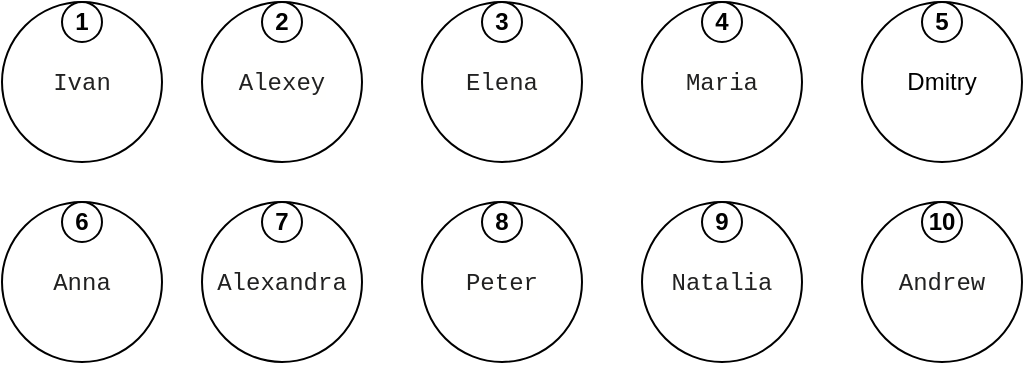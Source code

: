 <mxfile version="21.3.2" type="device" pages="10">
  <diagram name="Classmates" id="l9UtsHgVqWcwVLJ1rjVj">
    <mxGraphModel dx="726" dy="606" grid="1" gridSize="10" guides="1" tooltips="1" connect="1" arrows="1" fold="1" page="1" pageScale="1" pageWidth="827" pageHeight="1169" math="0" shadow="0">
      <root>
        <mxCell id="0" />
        <mxCell id="1" parent="0" />
        <mxCell id="t4VjIaH0rda4jzEB2erc-2" value="&lt;div style=&quot;color: rgb(33, 33, 33); background-color: rgb(255, 255, 254); font-family: Menlo, Monaco, &amp;quot;Courier New&amp;quot;, monospace; line-height: 18px;&quot;&gt;Ivan&lt;/div&gt;" style="ellipse;whiteSpace=wrap;html=1;aspect=fixed;" parent="1" vertex="1">
          <mxGeometry x="80" y="40" width="80" height="80" as="geometry" />
        </mxCell>
        <mxCell id="t4VjIaH0rda4jzEB2erc-3" value="&lt;b&gt;1&lt;/b&gt;" style="ellipse;whiteSpace=wrap;html=1;aspect=fixed;" parent="1" vertex="1">
          <mxGeometry x="110" y="40" width="20" height="20" as="geometry" />
        </mxCell>
        <mxCell id="t4VjIaH0rda4jzEB2erc-4" value="&lt;div style=&quot;color: rgb(33, 33, 33); background-color: rgb(255, 255, 254); font-family: Menlo, Monaco, &amp;quot;Courier New&amp;quot;, monospace; line-height: 18px;&quot;&gt;Alexey&lt;/div&gt;" style="ellipse;whiteSpace=wrap;html=1;aspect=fixed;" parent="1" vertex="1">
          <mxGeometry x="180" y="40" width="80" height="80" as="geometry" />
        </mxCell>
        <mxCell id="t4VjIaH0rda4jzEB2erc-5" value="&lt;div style=&quot;color: rgb(33, 33, 33); background-color: rgb(255, 255, 254); font-family: Menlo, Monaco, &amp;quot;Courier New&amp;quot;, monospace; line-height: 18px;&quot;&gt;Elena&lt;/div&gt;" style="ellipse;whiteSpace=wrap;html=1;aspect=fixed;" parent="1" vertex="1">
          <mxGeometry x="290" y="40" width="80" height="80" as="geometry" />
        </mxCell>
        <mxCell id="t4VjIaH0rda4jzEB2erc-6" value="&lt;div style=&quot;color: rgb(33, 33, 33); background-color: rgb(255, 255, 254); font-family: Menlo, Monaco, &amp;quot;Courier New&amp;quot;, monospace; line-height: 18px;&quot;&gt;Maria&lt;/div&gt;" style="ellipse;whiteSpace=wrap;html=1;aspect=fixed;" parent="1" vertex="1">
          <mxGeometry x="400" y="40" width="80" height="80" as="geometry" />
        </mxCell>
        <mxCell id="t4VjIaH0rda4jzEB2erc-7" value="Dmitry" style="ellipse;whiteSpace=wrap;html=1;aspect=fixed;" parent="1" vertex="1">
          <mxGeometry x="510" y="40" width="80" height="80" as="geometry" />
        </mxCell>
        <mxCell id="t4VjIaH0rda4jzEB2erc-8" value="&lt;div style=&quot;color: rgb(33, 33, 33); background-color: rgb(255, 255, 254); font-family: Menlo, Monaco, &amp;quot;Courier New&amp;quot;, monospace; line-height: 18px;&quot;&gt;Anna&lt;br&gt;&lt;/div&gt;" style="ellipse;whiteSpace=wrap;html=1;aspect=fixed;" parent="1" vertex="1">
          <mxGeometry x="80" y="140" width="80" height="80" as="geometry" />
        </mxCell>
        <mxCell id="t4VjIaH0rda4jzEB2erc-9" value="&lt;div style=&quot;color: rgb(33, 33, 33); background-color: rgb(255, 255, 254); font-family: Menlo, Monaco, &amp;quot;Courier New&amp;quot;, monospace; line-height: 18px;&quot;&gt;Alexandra&lt;br&gt;&lt;/div&gt;" style="ellipse;whiteSpace=wrap;html=1;aspect=fixed;" parent="1" vertex="1">
          <mxGeometry x="180" y="140" width="80" height="80" as="geometry" />
        </mxCell>
        <mxCell id="t4VjIaH0rda4jzEB2erc-10" value="&lt;div style=&quot;color: rgb(33, 33, 33); background-color: rgb(255, 255, 254); font-family: Menlo, Monaco, &amp;quot;Courier New&amp;quot;, monospace; line-height: 18px;&quot;&gt;Peter&lt;br&gt;&lt;/div&gt;" style="ellipse;whiteSpace=wrap;html=1;aspect=fixed;" parent="1" vertex="1">
          <mxGeometry x="290" y="140" width="80" height="80" as="geometry" />
        </mxCell>
        <mxCell id="t4VjIaH0rda4jzEB2erc-11" value="&lt;div style=&quot;color: rgb(33, 33, 33); background-color: rgb(255, 255, 254); font-family: Menlo, Monaco, &amp;quot;Courier New&amp;quot;, monospace; line-height: 18px;&quot;&gt;&lt;div style=&quot;line-height: 18px;&quot;&gt;Natalia&lt;/div&gt;&lt;/div&gt;" style="ellipse;whiteSpace=wrap;html=1;aspect=fixed;" parent="1" vertex="1">
          <mxGeometry x="400" y="140" width="80" height="80" as="geometry" />
        </mxCell>
        <mxCell id="t4VjIaH0rda4jzEB2erc-12" value="&lt;div style=&quot;color: rgb(33, 33, 33); background-color: rgb(255, 255, 254); font-family: Menlo, Monaco, &amp;quot;Courier New&amp;quot;, monospace; line-height: 18px;&quot;&gt;Andrew&lt;/div&gt;" style="ellipse;whiteSpace=wrap;html=1;aspect=fixed;" parent="1" vertex="1">
          <mxGeometry x="510" y="140" width="80" height="80" as="geometry" />
        </mxCell>
        <mxCell id="t4VjIaH0rda4jzEB2erc-13" value="&lt;b&gt;2&lt;/b&gt;" style="ellipse;whiteSpace=wrap;html=1;aspect=fixed;" parent="1" vertex="1">
          <mxGeometry x="210" y="40" width="20" height="20" as="geometry" />
        </mxCell>
        <mxCell id="t4VjIaH0rda4jzEB2erc-14" value="&lt;b&gt;3&lt;/b&gt;" style="ellipse;whiteSpace=wrap;html=1;aspect=fixed;" parent="1" vertex="1">
          <mxGeometry x="320" y="40" width="20" height="20" as="geometry" />
        </mxCell>
        <mxCell id="t4VjIaH0rda4jzEB2erc-15" value="&lt;b&gt;4&lt;/b&gt;" style="ellipse;whiteSpace=wrap;html=1;aspect=fixed;" parent="1" vertex="1">
          <mxGeometry x="430" y="40" width="20" height="20" as="geometry" />
        </mxCell>
        <mxCell id="t4VjIaH0rda4jzEB2erc-16" value="&lt;b&gt;5&lt;/b&gt;" style="ellipse;whiteSpace=wrap;html=1;aspect=fixed;" parent="1" vertex="1">
          <mxGeometry x="540" y="40" width="20" height="20" as="geometry" />
        </mxCell>
        <mxCell id="t4VjIaH0rda4jzEB2erc-17" value="&lt;b&gt;6&lt;/b&gt;" style="ellipse;whiteSpace=wrap;html=1;aspect=fixed;" parent="1" vertex="1">
          <mxGeometry x="110" y="140" width="20" height="20" as="geometry" />
        </mxCell>
        <mxCell id="t4VjIaH0rda4jzEB2erc-18" value="&lt;b&gt;7&lt;/b&gt;" style="ellipse;whiteSpace=wrap;html=1;aspect=fixed;" parent="1" vertex="1">
          <mxGeometry x="210" y="140" width="20" height="20" as="geometry" />
        </mxCell>
        <mxCell id="t4VjIaH0rda4jzEB2erc-19" value="&lt;b&gt;8&lt;/b&gt;" style="ellipse;whiteSpace=wrap;html=1;aspect=fixed;" parent="1" vertex="1">
          <mxGeometry x="320" y="140" width="20" height="20" as="geometry" />
        </mxCell>
        <mxCell id="t4VjIaH0rda4jzEB2erc-20" value="&lt;b&gt;9&lt;/b&gt;" style="ellipse;whiteSpace=wrap;html=1;aspect=fixed;" parent="1" vertex="1">
          <mxGeometry x="430" y="140" width="20" height="20" as="geometry" />
        </mxCell>
        <mxCell id="t4VjIaH0rda4jzEB2erc-21" value="&lt;b&gt;10&lt;/b&gt;" style="ellipse;whiteSpace=wrap;html=1;aspect=fixed;" parent="1" vertex="1">
          <mxGeometry x="540" y="140" width="20" height="20" as="geometry" />
        </mxCell>
      </root>
    </mxGraphModel>
  </diagram>
  <diagram id="A2DyUBWQJhqryDiesHJM" name="Disciplines">
    <mxGraphModel dx="1026" dy="3031" grid="1" gridSize="10" guides="1" tooltips="1" connect="1" arrows="1" fold="1" page="1" pageScale="1" pageWidth="827" pageHeight="1169" math="0" shadow="0">
      <root>
        <mxCell id="0" />
        <mxCell id="1" parent="0" />
        <mxCell id="Pww7Gds3xCZGMqGG-SM1-1" value="&lt;div style=&quot;color: rgb(33, 33, 33); background-color: rgb(255, 255, 254); font-family: Menlo, Monaco, &amp;quot;Courier New&amp;quot;, monospace; line-height: 18px;&quot;&gt;Mathematics&lt;/div&gt;" style="whiteSpace=wrap;html=1;aspect=fixed;" parent="1" vertex="1">
          <mxGeometry x="40" y="-2280" width="80" height="80" as="geometry" />
        </mxCell>
        <mxCell id="Pww7Gds3xCZGMqGG-SM1-2" value="&lt;b&gt;1&lt;/b&gt;" style="whiteSpace=wrap;html=1;aspect=fixed;" parent="1" vertex="1">
          <mxGeometry x="70" y="-2280" width="20" height="20" as="geometry" />
        </mxCell>
        <mxCell id="Pww7Gds3xCZGMqGG-SM1-3" value="&lt;div style=&quot;color: rgb(33, 33, 33); background-color: rgb(255, 255, 254); font-family: Menlo, Monaco, &amp;quot;Courier New&amp;quot;, monospace; line-height: 18px;&quot;&gt;Physics&lt;/div&gt;" style="whiteSpace=wrap;html=1;aspect=fixed;" parent="1" vertex="1">
          <mxGeometry x="150" y="-2280" width="80" height="80" as="geometry" />
        </mxCell>
        <mxCell id="Pww7Gds3xCZGMqGG-SM1-4" value="&lt;b&gt;2&lt;/b&gt;" style="whiteSpace=wrap;html=1;aspect=fixed;" parent="1" vertex="1">
          <mxGeometry x="180" y="-2280" width="20" height="20" as="geometry" />
        </mxCell>
        <mxCell id="Pww7Gds3xCZGMqGG-SM1-5" value="&lt;div style=&quot;color: rgb(33, 33, 33); background-color: rgb(255, 255, 254); font-family: Menlo, Monaco, &amp;quot;Courier New&amp;quot;, monospace; line-height: 18px;&quot;&gt;History&lt;/div&gt;" style="whiteSpace=wrap;html=1;aspect=fixed;" parent="1" vertex="1">
          <mxGeometry x="260" y="-2280" width="80" height="80" as="geometry" />
        </mxCell>
        <mxCell id="Pww7Gds3xCZGMqGG-SM1-6" value="&lt;div style=&quot;color: rgb(33, 33, 33); background-color: rgb(255, 255, 254); font-family: Menlo, Monaco, &amp;quot;Courier New&amp;quot;, monospace; line-height: 18px;&quot;&gt;Chemistry&lt;/div&gt;" style="whiteSpace=wrap;html=1;aspect=fixed;fontSize=12;" parent="1" vertex="1">
          <mxGeometry x="374" y="-2280" width="80" height="80" as="geometry" />
        </mxCell>
        <mxCell id="Pww7Gds3xCZGMqGG-SM1-7" value="&lt;div style=&quot;color: rgb(33, 33, 33); background-color: rgb(255, 255, 254); font-family: Menlo, Monaco, &amp;quot;Courier New&amp;quot;, monospace; line-height: 18px;&quot;&gt;Literature&lt;/div&gt;" style="whiteSpace=wrap;html=1;aspect=fixed;" parent="1" vertex="1">
          <mxGeometry x="490" y="-2280" width="80" height="80" as="geometry" />
        </mxCell>
        <mxCell id="Pww7Gds3xCZGMqGG-SM1-8" value="&lt;b&gt;3&lt;/b&gt;" style="whiteSpace=wrap;html=1;aspect=fixed;" parent="1" vertex="1">
          <mxGeometry x="290" y="-2280" width="20" height="20" as="geometry" />
        </mxCell>
        <mxCell id="Pww7Gds3xCZGMqGG-SM1-9" value="&lt;b&gt;4&lt;/b&gt;" style="whiteSpace=wrap;html=1;aspect=fixed;" parent="1" vertex="1">
          <mxGeometry x="404" y="-2280" width="20" height="20" as="geometry" />
        </mxCell>
        <mxCell id="Pww7Gds3xCZGMqGG-SM1-10" value="&lt;b&gt;5&lt;/b&gt;" style="whiteSpace=wrap;html=1;aspect=fixed;" parent="1" vertex="1">
          <mxGeometry x="520" y="-2280" width="20" height="20" as="geometry" />
        </mxCell>
        <mxCell id="Pww7Gds3xCZGMqGG-SM1-11" value="&lt;div style=&quot;color: rgb(33, 33, 33); background-color: rgb(255, 255, 254); font-family: Menlo, Monaco, &amp;quot;Courier New&amp;quot;, monospace; line-height: 18px;&quot;&gt;Biology&lt;/div&gt;" style="whiteSpace=wrap;html=1;aspect=fixed;" parent="1" vertex="1">
          <mxGeometry x="40" y="-2160" width="80" height="80" as="geometry" />
        </mxCell>
        <mxCell id="Pww7Gds3xCZGMqGG-SM1-12" value="&lt;div style=&quot;color: rgb(33, 33, 33); background-color: rgb(255, 255, 254); font-family: Menlo, Monaco, &amp;quot;Courier New&amp;quot;, monospace; line-height: 18px;&quot;&gt;Economics&lt;/div&gt;" style="whiteSpace=wrap;html=1;aspect=fixed;" parent="1" vertex="1">
          <mxGeometry x="150" y="-2160" width="80" height="80" as="geometry" />
        </mxCell>
        <mxCell id="Pww7Gds3xCZGMqGG-SM1-13" value="&lt;div style=&quot;color: rgb(33, 33, 33); background-color: rgb(255, 255, 254); font-family: Menlo, Monaco, &amp;quot;Courier New&amp;quot;, monospace; line-height: 18px;&quot;&gt;Geography&lt;/div&gt;" style="whiteSpace=wrap;html=1;aspect=fixed;" parent="1" vertex="1">
          <mxGeometry x="260" y="-2160" width="80" height="80" as="geometry" />
        </mxCell>
        <mxCell id="Pww7Gds3xCZGMqGG-SM1-14" value="&lt;div style=&quot;color: rgb(33, 33, 33); background-color: rgb(255, 255, 254); font-family: Menlo, Monaco, &amp;quot;Courier New&amp;quot;, monospace; line-height: 18px;&quot;&gt;Foreign Language&lt;/div&gt;" style="whiteSpace=wrap;html=1;aspect=fixed;" parent="1" vertex="1">
          <mxGeometry x="374" y="-2160" width="80" height="80" as="geometry" />
        </mxCell>
        <mxCell id="Pww7Gds3xCZGMqGG-SM1-15" value="&lt;div style=&quot;color: rgb(33, 33, 33); background-color: rgb(255, 255, 254); font-family: Menlo, Monaco, &amp;quot;Courier New&amp;quot;, monospace; line-height: 18px;&quot;&gt;Informatics&lt;/div&gt;" style="whiteSpace=wrap;html=1;aspect=fixed;" parent="1" vertex="1">
          <mxGeometry x="490" y="-2160" width="80" height="80" as="geometry" />
        </mxCell>
        <mxCell id="Pww7Gds3xCZGMqGG-SM1-16" value="&lt;b&gt;6&lt;/b&gt;" style="whiteSpace=wrap;html=1;aspect=fixed;" parent="1" vertex="1">
          <mxGeometry x="70" y="-2160" width="20" height="20" as="geometry" />
        </mxCell>
        <mxCell id="Pww7Gds3xCZGMqGG-SM1-17" value="&lt;b&gt;7&lt;/b&gt;" style="whiteSpace=wrap;html=1;aspect=fixed;" parent="1" vertex="1">
          <mxGeometry x="180" y="-2160" width="20" height="20" as="geometry" />
        </mxCell>
        <mxCell id="Pww7Gds3xCZGMqGG-SM1-18" value="&lt;b&gt;8&lt;/b&gt;" style="whiteSpace=wrap;html=1;aspect=fixed;" parent="1" vertex="1">
          <mxGeometry x="290" y="-2160" width="20" height="20" as="geometry" />
        </mxCell>
        <mxCell id="Pww7Gds3xCZGMqGG-SM1-19" value="&lt;b&gt;9&lt;/b&gt;" style="whiteSpace=wrap;html=1;aspect=fixed;" parent="1" vertex="1">
          <mxGeometry x="404" y="-2160" width="20" height="20" as="geometry" />
        </mxCell>
        <mxCell id="Pww7Gds3xCZGMqGG-SM1-20" value="&lt;b&gt;10&lt;/b&gt;" style="whiteSpace=wrap;html=1;aspect=fixed;" parent="1" vertex="1">
          <mxGeometry x="520" y="-2160" width="20" height="20" as="geometry" />
        </mxCell>
      </root>
    </mxGraphModel>
  </diagram>
  <diagram id="a2ztiKsSf7DJ1JoED_7u" name="Movies">
    <mxGraphModel dx="1026" dy="693" grid="1" gridSize="10" guides="1" tooltips="1" connect="1" arrows="1" fold="1" page="1" pageScale="1" pageWidth="827" pageHeight="1169" math="0" shadow="0">
      <root>
        <mxCell id="0" />
        <mxCell id="1" parent="0" />
        <mxCell id="igXIvAErB0T16iaswFSW-2" value="&lt;div style=&quot;background-color: rgb(255, 255, 254); font-weight: normal; line-height: 18px;&quot;&gt;&lt;div style=&quot;&quot;&gt;&lt;div style=&quot;line-height: 18px;&quot;&gt;The Green Mile&lt;/div&gt;&lt;/div&gt;&lt;/div&gt;" style="ellipse;whiteSpace=wrap;html=1;fontFamily=Times New Roman;fontColor=#000000;" vertex="1" parent="1">
          <mxGeometry x="60" y="50" width="120" height="80" as="geometry" />
        </mxCell>
        <mxCell id="igXIvAErB0T16iaswFSW-3" value="1" style="ellipse;whiteSpace=wrap;html=1;fontFamily=Times New Roman;fontColor=#000000;" vertex="1" parent="1">
          <mxGeometry x="105" y="50" width="30" height="20" as="geometry" />
        </mxCell>
        <mxCell id="igXIvAErB0T16iaswFSW-4" value="&lt;div style=&quot;background-color: rgb(255, 255, 254); line-height: 18px;&quot;&gt;Interstellar&lt;/div&gt;" style="ellipse;whiteSpace=wrap;html=1;fontFamily=Times New Roman;fontColor=#000000;" vertex="1" parent="1">
          <mxGeometry x="190" y="50" width="120" height="80" as="geometry" />
        </mxCell>
        <mxCell id="igXIvAErB0T16iaswFSW-5" value="2" style="ellipse;whiteSpace=wrap;html=1;fontFamily=Times New Roman;fontColor=#000000;" vertex="1" parent="1">
          <mxGeometry x="235" y="50" width="30" height="20" as="geometry" />
        </mxCell>
        <mxCell id="igXIvAErB0T16iaswFSW-6" value="&lt;meta charset=&quot;utf-8&quot;&gt;&lt;div style=&quot;background-color: rgb(255, 255, 254); font-weight: normal; font-size: 12px; line-height: 18px;&quot;&gt;&lt;div&gt;&lt;span style=&quot;&quot;&gt;A Beautiful Mind&lt;/span&gt;&lt;/div&gt;&lt;/div&gt;" style="ellipse;whiteSpace=wrap;html=1;fontFamily=Times New Roman;fontColor=#000000;" vertex="1" parent="1">
          <mxGeometry x="460" y="200" width="120" height="80" as="geometry" />
        </mxCell>
        <mxCell id="igXIvAErB0T16iaswFSW-7" value="9" style="ellipse;whiteSpace=wrap;html=1;fontFamily=Times New Roman;fontColor=#000000;" vertex="1" parent="1">
          <mxGeometry x="505" y="200" width="30" height="20" as="geometry" />
        </mxCell>
        <mxCell id="igXIvAErB0T16iaswFSW-8" value="&lt;meta charset=&quot;utf-8&quot;&gt;&lt;div style=&quot;background-color: rgb(255, 255, 254); font-weight: normal; font-size: 12px; line-height: 18px;&quot;&gt;&lt;div&gt;&lt;span style=&quot;&quot;&gt;Star Wars: Episode V &lt;/span&gt;&lt;/div&gt;&lt;/div&gt;" style="ellipse;whiteSpace=wrap;html=1;fontFamily=Times New Roman;fontColor=#000000;" vertex="1" parent="1">
          <mxGeometry x="320" y="200" width="120" height="80" as="geometry" />
        </mxCell>
        <mxCell id="igXIvAErB0T16iaswFSW-9" value="8" style="ellipse;whiteSpace=wrap;html=1;fontFamily=Times New Roman;fontColor=#000000;" vertex="1" parent="1">
          <mxGeometry x="365" y="200" width="30" height="20" as="geometry" />
        </mxCell>
        <mxCell id="igXIvAErB0T16iaswFSW-10" value="&lt;meta charset=&quot;utf-8&quot;&gt;&lt;div style=&quot;background-color: rgb(255, 255, 254); font-weight: normal; font-size: 12px; line-height: 18px;&quot;&gt;&lt;div&gt;&lt;span style=&quot;&quot;&gt;Braveheart&lt;/span&gt;&lt;/div&gt;&lt;/div&gt;" style="ellipse;whiteSpace=wrap;html=1;fontFamily=Times New Roman;fontColor=#000000;" vertex="1" parent="1">
          <mxGeometry x="190" y="200" width="120" height="80" as="geometry" />
        </mxCell>
        <mxCell id="igXIvAErB0T16iaswFSW-11" value="7" style="ellipse;whiteSpace=wrap;html=1;fontFamily=Times New Roman;fontColor=#000000;" vertex="1" parent="1">
          <mxGeometry x="235" y="200" width="30" height="20" as="geometry" />
        </mxCell>
        <mxCell id="igXIvAErB0T16iaswFSW-12" value="&lt;meta charset=&quot;utf-8&quot;&gt;&lt;div style=&quot;background-color: rgb(255, 255, 254); font-weight: normal; font-size: 12px; line-height: 18px;&quot;&gt;&lt;div&gt;&lt;span style=&quot;&quot;&gt;A Clockwork Orange&lt;/span&gt;&lt;/div&gt;&lt;/div&gt;" style="ellipse;whiteSpace=wrap;html=1;fontFamily=Times New Roman;fontColor=#000000;" vertex="1" parent="1">
          <mxGeometry x="60" y="200" width="120" height="80" as="geometry" />
        </mxCell>
        <mxCell id="igXIvAErB0T16iaswFSW-13" value="6" style="ellipse;whiteSpace=wrap;html=1;fontFamily=Times New Roman;fontColor=#000000;" vertex="1" parent="1">
          <mxGeometry x="105" y="200" width="30" height="20" as="geometry" />
        </mxCell>
        <mxCell id="igXIvAErB0T16iaswFSW-14" value="&lt;meta charset=&quot;utf-8&quot;&gt;&lt;div style=&quot;background-color: rgb(255, 255, 254); font-weight: normal; font-size: 12px; line-height: 18px;&quot;&gt;&lt;div&gt;&lt;span style=&quot;&quot;&gt;Fight Club&lt;/span&gt;&lt;/div&gt;&lt;/div&gt;" style="ellipse;whiteSpace=wrap;html=1;fontFamily=Times New Roman;fontColor=#000000;" vertex="1" parent="1">
          <mxGeometry x="590" y="50" width="120" height="80" as="geometry" />
        </mxCell>
        <mxCell id="igXIvAErB0T16iaswFSW-15" value="5" style="ellipse;whiteSpace=wrap;html=1;fontFamily=Times New Roman;fontColor=#000000;" vertex="1" parent="1">
          <mxGeometry x="635" y="50" width="30" height="20" as="geometry" />
        </mxCell>
        <mxCell id="igXIvAErB0T16iaswFSW-16" value="&lt;div style=&quot;background-color: rgb(255, 255, 254); line-height: 18px;&quot;&gt;The Matrix&lt;/div&gt;" style="ellipse;whiteSpace=wrap;html=1;fontFamily=Times New Roman;fontColor=#000000;" vertex="1" parent="1">
          <mxGeometry x="460" y="50" width="120" height="80" as="geometry" />
        </mxCell>
        <mxCell id="igXIvAErB0T16iaswFSW-17" value="4" style="ellipse;whiteSpace=wrap;html=1;fontFamily=Times New Roman;fontColor=#000000;" vertex="1" parent="1">
          <mxGeometry x="505" y="50" width="30" height="20" as="geometry" />
        </mxCell>
        <mxCell id="igXIvAErB0T16iaswFSW-18" value="&lt;div style=&quot;background-color: rgb(255, 255, 254); line-height: 18px;&quot;&gt;The Lord of&lt;/div&gt;" style="ellipse;whiteSpace=wrap;html=1;fontFamily=Times New Roman;fontColor=#000000;" vertex="1" parent="1">
          <mxGeometry x="320" y="50" width="120" height="80" as="geometry" />
        </mxCell>
        <mxCell id="igXIvAErB0T16iaswFSW-19" value="3" style="ellipse;whiteSpace=wrap;html=1;fontFamily=Times New Roman;fontColor=#000000;" vertex="1" parent="1">
          <mxGeometry x="365" y="50" width="30" height="20" as="geometry" />
        </mxCell>
        <mxCell id="igXIvAErB0T16iaswFSW-22" value="&lt;meta charset=&quot;utf-8&quot;&gt;&lt;div style=&quot;background-color: rgb(255, 255, 254); font-weight: normal; font-size: 12px; line-height: 18px;&quot;&gt;&lt;div&gt;&lt;span style=&quot;&quot;&gt;Titanic&lt;/span&gt;&lt;/div&gt;&lt;/div&gt;" style="ellipse;whiteSpace=wrap;html=1;fontFamily=Times New Roman;fontColor=#000000;" vertex="1" parent="1">
          <mxGeometry x="600" y="200" width="120" height="80" as="geometry" />
        </mxCell>
        <mxCell id="igXIvAErB0T16iaswFSW-23" value="10" style="ellipse;whiteSpace=wrap;html=1;fontFamily=Times New Roman;fontColor=#000000;" vertex="1" parent="1">
          <mxGeometry x="645" y="200" width="30" height="20" as="geometry" />
        </mxCell>
      </root>
    </mxGraphModel>
  </diagram>
  <diagram id="VYgUnRrDGyttdzZOrMG6" name="Cities">
    <mxGraphModel dx="1026" dy="693" grid="1" gridSize="10" guides="1" tooltips="1" connect="1" arrows="1" fold="1" page="1" pageScale="1" pageWidth="827" pageHeight="1169" math="0" shadow="0">
      <root>
        <mxCell id="0" />
        <mxCell id="1" parent="0" />
        <mxCell id="hysJEK0_8dapm76mIb18-26" value="&lt;div style=&quot;background-color: rgb(255, 255, 254); font-weight: normal; font-size: 12px; line-height: 18px;&quot;&gt;&lt;div&gt;&lt;span style=&quot;&quot;&gt;San Francisco&lt;/span&gt;&lt;/div&gt;&lt;/div&gt;" style="rounded=0;whiteSpace=wrap;html=1;fontFamily=Times New Roman;fontColor=#000000;" vertex="1" parent="1">
          <mxGeometry x="660" y="150" width="120" height="60" as="geometry" />
        </mxCell>
        <mxCell id="hysJEK0_8dapm76mIb18-27" value="10" style="rounded=0;whiteSpace=wrap;html=1;fontFamily=Times New Roman;fontColor=#000000;" vertex="1" parent="1">
          <mxGeometry x="700" y="150" width="40" height="15" as="geometry" />
        </mxCell>
        <mxCell id="hysJEK0_8dapm76mIb18-29" value="&lt;meta charset=&quot;utf-8&quot;&gt;&lt;div style=&quot;background-color: rgb(255, 255, 254); font-weight: normal; font-size: 12px; line-height: 18px;&quot;&gt;&lt;div&gt;&lt;span style=&quot;&quot;&gt;London&lt;/span&gt;&lt;/div&gt;&lt;/div&gt;" style="rounded=0;whiteSpace=wrap;html=1;fontFamily=Times New Roman;fontColor=#000000;" vertex="1" parent="1">
          <mxGeometry x="660" y="50" width="120" height="60" as="geometry" />
        </mxCell>
        <mxCell id="hysJEK0_8dapm76mIb18-30" value="5" style="rounded=0;whiteSpace=wrap;html=1;fontFamily=Times New Roman;fontColor=#000000;" vertex="1" parent="1">
          <mxGeometry x="700" y="50" width="40" height="15" as="geometry" />
        </mxCell>
        <mxCell id="hysJEK0_8dapm76mIb18-39" value="&lt;meta charset=&quot;utf-8&quot;&gt;&lt;div style=&quot;background-color: rgb(255, 255, 254); font-weight: normal; font-size: 12px; line-height: 18px;&quot;&gt;&lt;div&gt;&lt;span style=&quot;&quot;&gt;Cairo&lt;/span&gt;&lt;/div&gt;&lt;/div&gt;" style="rounded=0;whiteSpace=wrap;html=1;fontFamily=Times New Roman;fontColor=#000000;" vertex="1" parent="1">
          <mxGeometry x="520" y="150" width="120" height="60" as="geometry" />
        </mxCell>
        <mxCell id="hysJEK0_8dapm76mIb18-40" value="9" style="rounded=0;whiteSpace=wrap;html=1;fontFamily=Times New Roman;fontColor=#000000;" vertex="1" parent="1">
          <mxGeometry x="560" y="150" width="40" height="15" as="geometry" />
        </mxCell>
        <mxCell id="hysJEK0_8dapm76mIb18-41" value="&lt;meta charset=&quot;utf-8&quot;&gt;&lt;div style=&quot;background-color: rgb(255, 255, 254); font-weight: normal; font-size: 12px; line-height: 18px;&quot;&gt;&lt;div&gt;&lt;span style=&quot;&quot;&gt;Tokyo&lt;/span&gt;&lt;/div&gt;&lt;/div&gt;" style="rounded=0;whiteSpace=wrap;html=1;fontFamily=Times New Roman;fontColor=#000000;" vertex="1" parent="1">
          <mxGeometry x="520" y="50" width="120" height="60" as="geometry" />
        </mxCell>
        <mxCell id="hysJEK0_8dapm76mIb18-42" value="4" style="rounded=0;whiteSpace=wrap;html=1;fontFamily=Times New Roman;fontColor=#000000;" vertex="1" parent="1">
          <mxGeometry x="560" y="50" width="40" height="15" as="geometry" />
        </mxCell>
        <mxCell id="hysJEK0_8dapm76mIb18-43" value="&lt;meta charset=&quot;utf-8&quot;&gt;&lt;div style=&quot;background-color: rgb(255, 255, 254); font-weight: normal; font-size: 12px; line-height: 18px;&quot;&gt;&lt;div&gt;&lt;span style=&quot;&quot;&gt;Sydney&lt;/span&gt;&lt;/div&gt;&lt;/div&gt;" style="rounded=0;whiteSpace=wrap;html=1;fontFamily=Times New Roman;fontColor=#000000;" vertex="1" parent="1">
          <mxGeometry x="390" y="150" width="120" height="60" as="geometry" />
        </mxCell>
        <mxCell id="hysJEK0_8dapm76mIb18-44" value="8" style="rounded=0;whiteSpace=wrap;html=1;fontFamily=Times New Roman;fontColor=#000000;" vertex="1" parent="1">
          <mxGeometry x="430" y="150" width="40" height="15" as="geometry" />
        </mxCell>
        <mxCell id="hysJEK0_8dapm76mIb18-45" value="&lt;meta charset=&quot;utf-8&quot;&gt;&lt;div style=&quot;background-color: rgb(255, 255, 254); font-weight: normal; font-size: 12px; line-height: 18px;&quot;&gt;&lt;div&gt;&lt;span style=&quot;&quot;&gt;Paris&lt;/span&gt;&lt;/div&gt;&lt;/div&gt;" style="rounded=0;whiteSpace=wrap;html=1;fontFamily=Times New Roman;fontColor=#000000;" vertex="1" parent="1">
          <mxGeometry x="390" y="50" width="120" height="60" as="geometry" />
        </mxCell>
        <mxCell id="hysJEK0_8dapm76mIb18-46" value="3" style="rounded=0;whiteSpace=wrap;html=1;fontFamily=Times New Roman;fontColor=#000000;" vertex="1" parent="1">
          <mxGeometry x="430" y="50" width="40" height="15" as="geometry" />
        </mxCell>
        <mxCell id="hysJEK0_8dapm76mIb18-47" value="&lt;meta charset=&quot;utf-8&quot;&gt;&lt;div style=&quot;background-color: rgb(255, 255, 254); font-weight: normal; font-size: 12px; line-height: 18px;&quot;&gt;&lt;div&gt;&lt;span style=&quot;&quot;&gt;Rome&lt;/span&gt;&lt;/div&gt;&lt;/div&gt;" style="rounded=0;whiteSpace=wrap;html=1;fontFamily=Times New Roman;fontColor=#000000;" vertex="1" parent="1">
          <mxGeometry x="250" y="150" width="120" height="60" as="geometry" />
        </mxCell>
        <mxCell id="hysJEK0_8dapm76mIb18-48" value="7" style="rounded=0;whiteSpace=wrap;html=1;fontFamily=Times New Roman;fontColor=#000000;" vertex="1" parent="1">
          <mxGeometry x="290" y="150" width="40" height="15" as="geometry" />
        </mxCell>
        <mxCell id="hysJEK0_8dapm76mIb18-49" value="&lt;meta charset=&quot;utf-8&quot;&gt;&lt;div style=&quot;background-color: rgb(255, 255, 254); font-weight: normal; font-size: 12px; line-height: 18px;&quot;&gt;&lt;div&gt;&lt;span style=&quot;&quot;&gt;New York&lt;/span&gt;&lt;/div&gt;&lt;/div&gt;" style="rounded=0;whiteSpace=wrap;html=1;fontFamily=Times New Roman;fontColor=#000000;" vertex="1" parent="1">
          <mxGeometry x="250" y="50" width="120" height="60" as="geometry" />
        </mxCell>
        <mxCell id="hysJEK0_8dapm76mIb18-50" value="2" style="rounded=0;whiteSpace=wrap;html=1;fontFamily=Times New Roman;fontColor=#000000;" vertex="1" parent="1">
          <mxGeometry x="290" y="50" width="40" height="15" as="geometry" />
        </mxCell>
        <mxCell id="hysJEK0_8dapm76mIb18-55" value="&lt;meta charset=&quot;utf-8&quot;&gt;&lt;div style=&quot;background-color: rgb(255, 255, 254); font-weight: normal; font-size: 12px; line-height: 18px;&quot;&gt;&lt;div&gt;&lt;span style=&quot;&quot;&gt;Berlin&lt;/span&gt;&lt;/div&gt;&lt;/div&gt;" style="rounded=0;whiteSpace=wrap;html=1;fontFamily=Times New Roman;fontColor=#000000;" vertex="1" parent="1">
          <mxGeometry x="110" y="150" width="120" height="60" as="geometry" />
        </mxCell>
        <mxCell id="hysJEK0_8dapm76mIb18-56" value="6" style="rounded=0;whiteSpace=wrap;html=1;fontFamily=Times New Roman;fontColor=#000000;" vertex="1" parent="1">
          <mxGeometry x="150" y="150" width="40" height="15" as="geometry" />
        </mxCell>
        <mxCell id="hysJEK0_8dapm76mIb18-57" value="&lt;meta charset=&quot;utf-8&quot;&gt;&lt;div style=&quot;background-color: rgb(255, 255, 254); font-weight: normal; font-size: 12px; line-height: 18px;&quot;&gt;&lt;div&gt;&lt;span style=&quot;&quot;&gt;Moscow&lt;/span&gt;&lt;/div&gt;&lt;/div&gt;" style="rounded=0;whiteSpace=wrap;html=1;fontFamily=Times New Roman;fontColor=#000000;" vertex="1" parent="1">
          <mxGeometry x="110" y="50" width="120" height="60" as="geometry" />
        </mxCell>
        <mxCell id="hysJEK0_8dapm76mIb18-58" value="1" style="rounded=0;whiteSpace=wrap;html=1;fontFamily=Times New Roman;fontColor=#000000;" vertex="1" parent="1">
          <mxGeometry x="150" y="50" width="40" height="15" as="geometry" />
        </mxCell>
      </root>
    </mxGraphModel>
  </diagram>
  <diagram id="eYU9uMxtJDnHIi0D6yfI" name="Books">
    <mxGraphModel dx="1026" dy="693" grid="1" gridSize="10" guides="1" tooltips="1" connect="1" arrows="1" fold="1" page="1" pageScale="1" pageWidth="827" pageHeight="1169" math="0" shadow="0">
      <root>
        <mxCell id="0" />
        <mxCell id="1" parent="0" />
        <mxCell id="swshTDu7aOagNSD003hA-1" value="" style="verticalLabelPosition=bottom;verticalAlign=top;html=1;shape=hexagon;perimeter=hexagonPerimeter2;arcSize=6;size=0.27;fontSize=12;fontFamily=Times New Roman;" parent="1" vertex="1">
          <mxGeometry x="40" y="40" width="130" height="80" as="geometry" />
        </mxCell>
        <mxCell id="swshTDu7aOagNSD003hA-2" value="" style="verticalLabelPosition=bottom;verticalAlign=top;html=1;shape=hexagon;perimeter=hexagonPerimeter2;arcSize=6;size=0.27;fontSize=12;fontFamily=Times New Roman;" parent="1" vertex="1">
          <mxGeometry x="87.5" y="40" width="35" height="20" as="geometry" />
        </mxCell>
        <mxCell id="swshTDu7aOagNSD003hA-3" value="1" style="text;html=1;strokeColor=none;fillColor=none;align=center;verticalAlign=middle;whiteSpace=wrap;rounded=0;fontSize=12;fontFamily=Times New Roman;" parent="1" vertex="1">
          <mxGeometry x="90" y="40" width="30" height="20" as="geometry" />
        </mxCell>
        <mxCell id="swshTDu7aOagNSD003hA-4" value="&lt;div style=&quot;color: rgb(33, 33, 33); background-color: rgb(255, 255, 254); font-size: 12px; line-height: 18px;&quot;&gt;&lt;font style=&quot;font-size: 12px;&quot;&gt;War and Peace&lt;/font&gt;&lt;/div&gt;" style="text;html=1;strokeColor=none;fillColor=none;align=center;verticalAlign=middle;whiteSpace=wrap;rounded=0;fontSize=12;fontFamily=Times New Roman;" parent="1" vertex="1">
          <mxGeometry x="60" y="60" width="90" height="50" as="geometry" />
        </mxCell>
        <mxCell id="swshTDu7aOagNSD003hA-7" value="" style="verticalLabelPosition=bottom;verticalAlign=top;html=1;shape=hexagon;perimeter=hexagonPerimeter2;arcSize=6;size=0.27;fontSize=12;fontFamily=Times New Roman;" parent="1" vertex="1">
          <mxGeometry x="190" y="40" width="130" height="80" as="geometry" />
        </mxCell>
        <mxCell id="swshTDu7aOagNSD003hA-8" value="" style="verticalLabelPosition=bottom;verticalAlign=top;html=1;shape=hexagon;perimeter=hexagonPerimeter2;arcSize=6;size=0.27;fontSize=12;fontFamily=Times New Roman;" parent="1" vertex="1">
          <mxGeometry x="237.5" y="40" width="35" height="20" as="geometry" />
        </mxCell>
        <mxCell id="swshTDu7aOagNSD003hA-9" value="2" style="text;html=1;strokeColor=none;fillColor=none;align=center;verticalAlign=middle;whiteSpace=wrap;rounded=0;fontSize=12;fontFamily=Times New Roman;" parent="1" vertex="1">
          <mxGeometry x="240" y="40" width="30" height="20" as="geometry" />
        </mxCell>
        <mxCell id="swshTDu7aOagNSD003hA-10" value="&lt;div style=&quot;color: rgb(33, 33, 33); background-color: rgb(255, 255, 254); font-size: 12px; line-height: 18px;&quot;&gt;Crime and Punishment&lt;/div&gt;" style="text;html=1;strokeColor=none;fillColor=none;align=center;verticalAlign=middle;whiteSpace=wrap;rounded=0;fontSize=12;fontFamily=Times New Roman;" parent="1" vertex="1">
          <mxGeometry x="210" y="60" width="90" height="50" as="geometry" />
        </mxCell>
        <mxCell id="swshTDu7aOagNSD003hA-11" value="" style="verticalLabelPosition=bottom;verticalAlign=top;html=1;shape=hexagon;perimeter=hexagonPerimeter2;arcSize=6;size=0.27;fontSize=12;fontFamily=Times New Roman;" parent="1" vertex="1">
          <mxGeometry x="330" y="40" width="150" height="80" as="geometry" />
        </mxCell>
        <mxCell id="swshTDu7aOagNSD003hA-12" value="" style="verticalLabelPosition=bottom;verticalAlign=top;html=1;shape=hexagon;perimeter=hexagonPerimeter2;arcSize=6;size=0.27;fontSize=12;fontFamily=Times New Roman;" parent="1" vertex="1">
          <mxGeometry x="387.5" y="40" width="35" height="20" as="geometry" />
        </mxCell>
        <mxCell id="swshTDu7aOagNSD003hA-13" value="3" style="text;html=1;strokeColor=none;fillColor=none;align=center;verticalAlign=middle;whiteSpace=wrap;rounded=0;fontSize=12;fontFamily=Times New Roman;" parent="1" vertex="1">
          <mxGeometry x="390" y="40" width="30" height="20" as="geometry" />
        </mxCell>
        <mxCell id="swshTDu7aOagNSD003hA-14" value="&lt;div style=&quot;color: rgb(33, 33, 33); background-color: rgb(255, 255, 254); line-height: 18px; font-size: 12px;&quot;&gt;&lt;font style=&quot;font-size: 12px;&quot;&gt;Harry Potter and the Philosopher&lt;/font&gt;&lt;/div&gt;" style="text;html=1;strokeColor=none;fillColor=none;align=center;verticalAlign=middle;whiteSpace=wrap;rounded=0;fontSize=12;fontFamily=Times New Roman;" parent="1" vertex="1">
          <mxGeometry x="350" y="55" width="110" height="50" as="geometry" />
        </mxCell>
        <mxCell id="swshTDu7aOagNSD003hA-15" value="" style="verticalLabelPosition=bottom;verticalAlign=top;html=1;shape=hexagon;perimeter=hexagonPerimeter2;arcSize=6;size=0.27;fontSize=12;fontFamily=Times New Roman;" parent="1" vertex="1">
          <mxGeometry x="490" y="40" width="130" height="80" as="geometry" />
        </mxCell>
        <mxCell id="swshTDu7aOagNSD003hA-16" value="" style="verticalLabelPosition=bottom;verticalAlign=top;html=1;shape=hexagon;perimeter=hexagonPerimeter2;arcSize=6;size=0.27;fontSize=12;fontFamily=Times New Roman;" parent="1" vertex="1">
          <mxGeometry x="537.5" y="40" width="35" height="20" as="geometry" />
        </mxCell>
        <mxCell id="swshTDu7aOagNSD003hA-17" value="4" style="text;html=1;strokeColor=none;fillColor=none;align=center;verticalAlign=middle;whiteSpace=wrap;rounded=0;fontSize=12;fontFamily=Times New Roman;" parent="1" vertex="1">
          <mxGeometry x="540" y="40" width="30" height="20" as="geometry" />
        </mxCell>
        <mxCell id="swshTDu7aOagNSD003hA-18" value="&lt;div style=&quot;color: rgb(33, 33, 33); background-color: rgb(255, 255, 254); font-size: 12px; line-height: 18px;&quot;&gt;1984&lt;/div&gt;" style="text;html=1;strokeColor=none;fillColor=none;align=center;verticalAlign=middle;whiteSpace=wrap;rounded=0;fontSize=12;fontFamily=Times New Roman;" parent="1" vertex="1">
          <mxGeometry x="490" y="60" width="130" height="50" as="geometry" />
        </mxCell>
        <mxCell id="swshTDu7aOagNSD003hA-19" value="" style="verticalLabelPosition=bottom;verticalAlign=top;html=1;shape=hexagon;perimeter=hexagonPerimeter2;arcSize=6;size=0.27;fontSize=10;" parent="1" vertex="1">
          <mxGeometry x="640" y="40" width="130" height="80" as="geometry" />
        </mxCell>
        <mxCell id="swshTDu7aOagNSD003hA-20" value="" style="verticalLabelPosition=bottom;verticalAlign=top;html=1;shape=hexagon;perimeter=hexagonPerimeter2;arcSize=6;size=0.27;fontSize=12;fontFamily=Times New Roman;" parent="1" vertex="1">
          <mxGeometry x="687.5" y="40" width="35" height="20" as="geometry" />
        </mxCell>
        <mxCell id="swshTDu7aOagNSD003hA-21" value="5" style="text;html=1;strokeColor=none;fillColor=none;align=center;verticalAlign=middle;whiteSpace=wrap;rounded=0;fontSize=12;fontFamily=Times New Roman;" parent="1" vertex="1">
          <mxGeometry x="690" y="40" width="30" height="20" as="geometry" />
        </mxCell>
        <mxCell id="swshTDu7aOagNSD003hA-22" value="&lt;div style=&quot;color: rgb(33, 33, 33); background-color: rgb(255, 255, 254); line-height: 18px; font-size: 12px;&quot;&gt;&lt;font style=&quot;font-size: 12px;&quot;&gt;The Great Gatsby&lt;/font&gt;&lt;/div&gt;" style="text;html=1;strokeColor=none;fillColor=none;align=center;verticalAlign=middle;whiteSpace=wrap;rounded=0;fontSize=12;fontFamily=Times New Roman;" parent="1" vertex="1">
          <mxGeometry x="645" y="60" width="120" height="50" as="geometry" />
        </mxCell>
        <mxCell id="swshTDu7aOagNSD003hA-23" value="" style="verticalLabelPosition=bottom;verticalAlign=top;html=1;shape=hexagon;perimeter=hexagonPerimeter2;arcSize=6;size=0.27;fontSize=12;fontFamily=Times New Roman;" parent="1" vertex="1">
          <mxGeometry x="40" y="140" width="130" height="80" as="geometry" />
        </mxCell>
        <mxCell id="swshTDu7aOagNSD003hA-24" value="" style="verticalLabelPosition=bottom;verticalAlign=top;html=1;shape=hexagon;perimeter=hexagonPerimeter2;arcSize=6;size=0.27;fontSize=12;fontFamily=Times New Roman;" parent="1" vertex="1">
          <mxGeometry x="87.5" y="140" width="35" height="20" as="geometry" />
        </mxCell>
        <mxCell id="swshTDu7aOagNSD003hA-25" value="6" style="text;html=1;strokeColor=none;fillColor=none;align=center;verticalAlign=middle;whiteSpace=wrap;rounded=0;fontSize=12;fontFamily=Times New Roman;" parent="1" vertex="1">
          <mxGeometry x="90" y="140" width="30" height="20" as="geometry" />
        </mxCell>
        <mxCell id="swshTDu7aOagNSD003hA-26" value="&lt;div style=&quot;color: rgb(33, 33, 33); background-color: rgb(255, 255, 254); line-height: 18px; font-size: 12px;&quot;&gt;&lt;font style=&quot;font-size: 12px;&quot;&gt;Murder on the Orient Express&lt;/font&gt;&lt;/div&gt;" style="text;html=1;strokeColor=none;fillColor=none;align=center;verticalAlign=middle;whiteSpace=wrap;rounded=0;fontSize=12;fontFamily=Times New Roman;" parent="1" vertex="1">
          <mxGeometry x="60" y="160" width="90" height="50" as="geometry" />
        </mxCell>
        <mxCell id="swshTDu7aOagNSD003hA-27" value="" style="verticalLabelPosition=bottom;verticalAlign=top;html=1;shape=hexagon;perimeter=hexagonPerimeter2;arcSize=6;size=0.27;fontSize=12;fontFamily=Times New Roman;" parent="1" vertex="1">
          <mxGeometry x="180" y="140" width="150" height="80" as="geometry" />
        </mxCell>
        <mxCell id="swshTDu7aOagNSD003hA-28" value="" style="verticalLabelPosition=bottom;verticalAlign=top;html=1;shape=hexagon;perimeter=hexagonPerimeter2;arcSize=6;size=0.27;fontSize=12;fontFamily=Times New Roman;" parent="1" vertex="1">
          <mxGeometry x="237.5" y="140" width="35" height="20" as="geometry" />
        </mxCell>
        <mxCell id="swshTDu7aOagNSD003hA-29" value="7" style="text;html=1;strokeColor=none;fillColor=none;align=center;verticalAlign=middle;whiteSpace=wrap;rounded=0;fontSize=12;fontFamily=Times New Roman;" parent="1" vertex="1">
          <mxGeometry x="240" y="140" width="30" height="20" as="geometry" />
        </mxCell>
        <mxCell id="swshTDu7aOagNSD003hA-30" value="&lt;div style=&quot;color: rgb(33, 33, 33); line-height: 18px; font-size: 12px;&quot;&gt;&lt;font style=&quot;font-size: 12px;&quot;&gt;Harry Potter and the Prisoner of Azkaban&lt;/font&gt;&lt;/div&gt;" style="text;html=1;strokeColor=none;fillColor=none;align=center;verticalAlign=middle;whiteSpace=wrap;rounded=0;fontSize=12;fontFamily=Times New Roman;" parent="1" vertex="1">
          <mxGeometry x="210" y="160" width="90" height="50" as="geometry" />
        </mxCell>
        <mxCell id="swshTDu7aOagNSD003hA-31" value="" style="verticalLabelPosition=bottom;verticalAlign=top;html=1;shape=hexagon;perimeter=hexagonPerimeter2;arcSize=6;size=0.27;fontSize=12;fontFamily=Times New Roman;" parent="1" vertex="1">
          <mxGeometry x="340" y="140" width="130" height="80" as="geometry" />
        </mxCell>
        <mxCell id="swshTDu7aOagNSD003hA-32" value="" style="verticalLabelPosition=bottom;verticalAlign=top;html=1;shape=hexagon;perimeter=hexagonPerimeter2;arcSize=6;size=0.27;fontSize=12;fontFamily=Times New Roman;" parent="1" vertex="1">
          <mxGeometry x="387.5" y="140" width="35" height="20" as="geometry" />
        </mxCell>
        <mxCell id="swshTDu7aOagNSD003hA-33" value="8" style="text;html=1;strokeColor=none;fillColor=none;align=center;verticalAlign=middle;whiteSpace=wrap;rounded=0;fontSize=12;fontFamily=Times New Roman;" parent="1" vertex="1">
          <mxGeometry x="390" y="140" width="30" height="20" as="geometry" />
        </mxCell>
        <mxCell id="swshTDu7aOagNSD003hA-34" value="&lt;div style=&quot;color: rgb(33, 33, 33); font-family: Menlo, Monaco, &amp;quot;Courier New&amp;quot;, monospace; line-height: 18px;&quot;&gt;&lt;font style=&quot;font-size: 11px;&quot;&gt;The Master and Margarita&lt;/font&gt;&lt;/div&gt;" style="text;html=1;strokeColor=none;fillColor=none;align=center;verticalAlign=middle;whiteSpace=wrap;rounded=0;fontSize=12;fontFamily=Times New Roman;" parent="1" vertex="1">
          <mxGeometry x="360" y="160" width="90" height="50" as="geometry" />
        </mxCell>
        <mxCell id="swshTDu7aOagNSD003hA-35" value="" style="verticalLabelPosition=bottom;verticalAlign=top;html=1;shape=hexagon;perimeter=hexagonPerimeter2;arcSize=6;size=0.27;fontSize=12;fontFamily=Times New Roman;" parent="1" vertex="1">
          <mxGeometry x="490" y="140" width="130" height="80" as="geometry" />
        </mxCell>
        <mxCell id="swshTDu7aOagNSD003hA-36" value="" style="verticalLabelPosition=bottom;verticalAlign=top;html=1;shape=hexagon;perimeter=hexagonPerimeter2;arcSize=6;size=0.27;fontSize=12;fontFamily=Times New Roman;" parent="1" vertex="1">
          <mxGeometry x="537.5" y="140" width="35" height="20" as="geometry" />
        </mxCell>
        <mxCell id="swshTDu7aOagNSD003hA-37" value="9" style="text;html=1;strokeColor=none;fillColor=none;align=center;verticalAlign=middle;whiteSpace=wrap;rounded=0;fontSize=12;fontFamily=Times New Roman;" parent="1" vertex="1">
          <mxGeometry x="540" y="140" width="30" height="20" as="geometry" />
        </mxCell>
        <mxCell id="swshTDu7aOagNSD003hA-38" value="&lt;div style=&quot;color: rgb(33, 33, 33); background-color: rgb(255, 255, 254); font-family: Menlo, Monaco, &amp;quot;Courier New&amp;quot;, monospace; line-height: 18px; font-size: 11px;&quot;&gt;Three Comrades&lt;/div&gt;" style="text;html=1;strokeColor=none;fillColor=none;align=center;verticalAlign=middle;whiteSpace=wrap;rounded=0;fontSize=12;fontFamily=Times New Roman;" parent="1" vertex="1">
          <mxGeometry x="510" y="160" width="90" height="50" as="geometry" />
        </mxCell>
        <mxCell id="swshTDu7aOagNSD003hA-39" value="" style="verticalLabelPosition=bottom;verticalAlign=top;html=1;shape=hexagon;perimeter=hexagonPerimeter2;arcSize=6;size=0.27;fontSize=10;" parent="1" vertex="1">
          <mxGeometry x="640" y="140" width="130" height="80" as="geometry" />
        </mxCell>
        <mxCell id="swshTDu7aOagNSD003hA-40" value="" style="verticalLabelPosition=bottom;verticalAlign=top;html=1;shape=hexagon;perimeter=hexagonPerimeter2;arcSize=6;size=0.27;fontSize=12;fontFamily=Times New Roman;" parent="1" vertex="1">
          <mxGeometry x="687.5" y="140" width="35" height="20" as="geometry" />
        </mxCell>
        <mxCell id="swshTDu7aOagNSD003hA-41" value="10" style="text;html=1;strokeColor=none;fillColor=none;align=center;verticalAlign=middle;whiteSpace=wrap;rounded=0;fontSize=12;fontFamily=Times New Roman;" parent="1" vertex="1">
          <mxGeometry x="690" y="140" width="30" height="20" as="geometry" />
        </mxCell>
        <mxCell id="swshTDu7aOagNSD003hA-42" value="&lt;div style=&quot;color: rgb(33, 33, 33); background-color: rgb(255, 255, 254); font-family: Menlo, Monaco, &amp;quot;Courier New&amp;quot;, monospace; line-height: 18px; font-size: 11px;&quot;&gt;Brave New World&lt;/div&gt;" style="text;html=1;strokeColor=none;fillColor=none;align=center;verticalAlign=middle;whiteSpace=wrap;rounded=0;fontSize=12;fontFamily=Times New Roman;" parent="1" vertex="1">
          <mxGeometry x="660" y="160" width="90" height="50" as="geometry" />
        </mxCell>
      </root>
    </mxGraphModel>
  </diagram>
  <diagram id="2v3p0F6Ujda3U2uqGUaJ" name="Be_Friends">
    <mxGraphModel dx="726" dy="606" grid="1" gridSize="10" guides="1" tooltips="1" connect="1" arrows="1" fold="1" page="1" pageScale="1" pageWidth="827" pageHeight="1169" math="0" shadow="0">
      <root>
        <mxCell id="0" />
        <mxCell id="1" parent="0" />
        <mxCell id="8dJQBnn4itKaebuvrVzt-1" value="&lt;div style=&quot;color: rgb(33, 33, 33); background-color: rgb(255, 255, 254); font-family: Menlo, Monaco, &amp;quot;Courier New&amp;quot;, monospace; line-height: 18px;&quot;&gt;Ivan&lt;/div&gt;" style="ellipse;whiteSpace=wrap;html=1;aspect=fixed;" parent="1" vertex="1">
          <mxGeometry x="90" y="140" width="80" height="80" as="geometry" />
        </mxCell>
        <mxCell id="8dJQBnn4itKaebuvrVzt-2" value="&lt;b&gt;1&lt;/b&gt;" style="ellipse;whiteSpace=wrap;html=1;aspect=fixed;" parent="1" vertex="1">
          <mxGeometry x="120" y="140" width="20" height="20" as="geometry" />
        </mxCell>
        <mxCell id="DXW7a5klzBUYs-WInY21-1" value="&lt;div style=&quot;color: rgb(33, 33, 33); background-color: rgb(255, 255, 254); font-family: Menlo, Monaco, &amp;quot;Courier New&amp;quot;, monospace; line-height: 18px;&quot;&gt;Ivan&lt;/div&gt;" style="ellipse;whiteSpace=wrap;html=1;aspect=fixed;" parent="1" vertex="1">
          <mxGeometry x="90" y="140" width="80" height="80" as="geometry" />
        </mxCell>
        <mxCell id="DXW7a5klzBUYs-WInY21-2" value="&lt;b&gt;1&lt;/b&gt;" style="ellipse;whiteSpace=wrap;html=1;aspect=fixed;" parent="1" vertex="1">
          <mxGeometry x="120" y="140" width="20" height="20" as="geometry" />
        </mxCell>
        <mxCell id="DXW7a5klzBUYs-WInY21-3" value="&lt;div style=&quot;color: rgb(33, 33, 33); background-color: rgb(255, 255, 254); font-family: Menlo, Monaco, &amp;quot;Courier New&amp;quot;, monospace; line-height: 18px;&quot;&gt;Alexey&lt;/div&gt;" style="ellipse;whiteSpace=wrap;html=1;aspect=fixed;" parent="1" vertex="1">
          <mxGeometry x="410" y="430" width="80" height="80" as="geometry" />
        </mxCell>
        <mxCell id="DXW7a5klzBUYs-WInY21-4" value="&lt;div style=&quot;color: rgb(33, 33, 33); background-color: rgb(255, 255, 254); font-family: Menlo, Monaco, &amp;quot;Courier New&amp;quot;, monospace; line-height: 18px;&quot;&gt;Elena&lt;/div&gt;" style="ellipse;whiteSpace=wrap;html=1;aspect=fixed;" parent="1" vertex="1">
          <mxGeometry x="580" y="235" width="80" height="80" as="geometry" />
        </mxCell>
        <mxCell id="DXW7a5klzBUYs-WInY21-5" value="&lt;div style=&quot;color: rgb(33, 33, 33); background-color: rgb(255, 255, 254); font-family: Menlo, Monaco, &amp;quot;Courier New&amp;quot;, monospace; line-height: 18px;&quot;&gt;Maria&lt;/div&gt;" style="ellipse;whiteSpace=wrap;html=1;aspect=fixed;" parent="1" vertex="1">
          <mxGeometry x="160" y="360" width="80" height="80" as="geometry" />
        </mxCell>
        <mxCell id="DXW7a5klzBUYs-WInY21-6" value="Dmitry" style="ellipse;whiteSpace=wrap;html=1;aspect=fixed;" parent="1" vertex="1">
          <mxGeometry x="240" y="50" width="80" height="80" as="geometry" />
        </mxCell>
        <mxCell id="DXW7a5klzBUYs-WInY21-7" value="&lt;div style=&quot;color: rgb(33, 33, 33); background-color: rgb(255, 255, 254); font-family: Menlo, Monaco, &amp;quot;Courier New&amp;quot;, monospace; line-height: 18px;&quot;&gt;Anna&lt;br&gt;&lt;/div&gt;" style="ellipse;whiteSpace=wrap;html=1;aspect=fixed;" parent="1" vertex="1">
          <mxGeometry x="280" y="450" width="80" height="80" as="geometry" />
        </mxCell>
        <mxCell id="DXW7a5klzBUYs-WInY21-8" value="&lt;div style=&quot;color: rgb(33, 33, 33); background-color: rgb(255, 255, 254); font-family: Menlo, Monaco, &amp;quot;Courier New&amp;quot;, monospace; line-height: 18px;&quot;&gt;Alexandra&lt;br&gt;&lt;/div&gt;" style="ellipse;whiteSpace=wrap;html=1;aspect=fixed;" parent="1" vertex="1">
          <mxGeometry x="300" y="295" width="80" height="80" as="geometry" />
        </mxCell>
        <mxCell id="DXW7a5klzBUYs-WInY21-9" value="&lt;div style=&quot;color: rgb(33, 33, 33); background-color: rgb(255, 255, 254); font-family: Menlo, Monaco, &amp;quot;Courier New&amp;quot;, monospace; line-height: 18px;&quot;&gt;Peter&lt;br&gt;&lt;/div&gt;" style="ellipse;whiteSpace=wrap;html=1;aspect=fixed;" parent="1" vertex="1">
          <mxGeometry x="290" y="180" width="80" height="80" as="geometry" />
        </mxCell>
        <mxCell id="DXW7a5klzBUYs-WInY21-10" value="&lt;div style=&quot;color: rgb(33, 33, 33); background-color: rgb(255, 255, 254); font-family: Menlo, Monaco, &amp;quot;Courier New&amp;quot;, monospace; line-height: 18px;&quot;&gt;&lt;div style=&quot;line-height: 18px;&quot;&gt;Natalia&lt;/div&gt;&lt;/div&gt;" style="ellipse;whiteSpace=wrap;html=1;aspect=fixed;" parent="1" vertex="1">
          <mxGeometry x="440" y="280" width="80" height="80" as="geometry" />
        </mxCell>
        <mxCell id="DXW7a5klzBUYs-WInY21-11" value="&lt;div style=&quot;color: rgb(33, 33, 33); background-color: rgb(255, 255, 254); font-family: Menlo, Monaco, &amp;quot;Courier New&amp;quot;, monospace; line-height: 18px;&quot;&gt;Andrew&lt;/div&gt;" style="ellipse;whiteSpace=wrap;html=1;aspect=fixed;" parent="1" vertex="1">
          <mxGeometry x="460" y="60" width="80" height="80" as="geometry" />
        </mxCell>
        <mxCell id="DXW7a5klzBUYs-WInY21-12" value="&lt;b&gt;2&lt;/b&gt;" style="ellipse;whiteSpace=wrap;html=1;aspect=fixed;" parent="1" vertex="1">
          <mxGeometry x="440" y="430" width="20" height="20" as="geometry" />
        </mxCell>
        <mxCell id="DXW7a5klzBUYs-WInY21-13" value="&lt;b&gt;3&lt;/b&gt;" style="ellipse;whiteSpace=wrap;html=1;aspect=fixed;" parent="1" vertex="1">
          <mxGeometry x="610" y="235" width="20" height="20" as="geometry" />
        </mxCell>
        <mxCell id="DXW7a5klzBUYs-WInY21-14" value="&lt;b&gt;4&lt;/b&gt;" style="ellipse;whiteSpace=wrap;html=1;aspect=fixed;" parent="1" vertex="1">
          <mxGeometry x="190" y="360" width="20" height="20" as="geometry" />
        </mxCell>
        <mxCell id="DXW7a5klzBUYs-WInY21-15" value="&lt;b&gt;5&lt;/b&gt;" style="ellipse;whiteSpace=wrap;html=1;aspect=fixed;" parent="1" vertex="1">
          <mxGeometry x="270" y="50" width="20" height="20" as="geometry" />
        </mxCell>
        <mxCell id="DXW7a5klzBUYs-WInY21-16" value="&lt;b&gt;6&lt;/b&gt;" style="ellipse;whiteSpace=wrap;html=1;aspect=fixed;" parent="1" vertex="1">
          <mxGeometry x="310" y="450" width="20" height="20" as="geometry" />
        </mxCell>
        <mxCell id="DXW7a5klzBUYs-WInY21-17" value="&lt;b&gt;7&lt;/b&gt;" style="ellipse;whiteSpace=wrap;html=1;aspect=fixed;" parent="1" vertex="1">
          <mxGeometry x="330" y="295" width="20" height="20" as="geometry" />
        </mxCell>
        <mxCell id="DXW7a5klzBUYs-WInY21-18" value="&lt;b&gt;8&lt;/b&gt;" style="ellipse;whiteSpace=wrap;html=1;aspect=fixed;" parent="1" vertex="1">
          <mxGeometry x="320" y="180" width="20" height="20" as="geometry" />
        </mxCell>
        <mxCell id="DXW7a5klzBUYs-WInY21-19" value="&lt;b&gt;9&lt;/b&gt;" style="ellipse;whiteSpace=wrap;html=1;aspect=fixed;" parent="1" vertex="1">
          <mxGeometry x="470" y="280" width="20" height="20" as="geometry" />
        </mxCell>
        <mxCell id="DXW7a5klzBUYs-WInY21-20" value="&lt;b&gt;10&lt;/b&gt;" style="ellipse;whiteSpace=wrap;html=1;aspect=fixed;" parent="1" vertex="1">
          <mxGeometry x="490" y="60" width="20" height="20" as="geometry" />
        </mxCell>
        <mxCell id="vbENhpfwU-GI9tfMidnW-1" value="" style="endArrow=classic;html=1;rounded=0;exitX=1;exitY=0;exitDx=0;exitDy=0;" parent="1" source="DXW7a5klzBUYs-WInY21-1" target="DXW7a5klzBUYs-WInY21-6" edge="1">
          <mxGeometry width="50" height="50" relative="1" as="geometry">
            <mxPoint x="340" y="250" as="sourcePoint" />
            <mxPoint x="390" y="200" as="targetPoint" />
          </mxGeometry>
        </mxCell>
        <mxCell id="vbENhpfwU-GI9tfMidnW-2" value="" style="endArrow=classic;html=1;rounded=0;entryX=0.25;entryY=0.088;entryDx=0;entryDy=0;entryPerimeter=0;exitX=0.5;exitY=1;exitDx=0;exitDy=0;" parent="1" source="DXW7a5klzBUYs-WInY21-1" target="DXW7a5klzBUYs-WInY21-5" edge="1">
          <mxGeometry width="50" height="50" relative="1" as="geometry">
            <mxPoint x="130" y="230" as="sourcePoint" />
            <mxPoint x="254" y="118" as="targetPoint" />
          </mxGeometry>
        </mxCell>
        <mxCell id="vbENhpfwU-GI9tfMidnW-3" value="" style="endArrow=classic;html=1;rounded=0;entryX=0.025;entryY=0.65;entryDx=0;entryDy=0;entryPerimeter=0;exitX=1;exitY=0.663;exitDx=0;exitDy=0;exitPerimeter=0;" parent="1" source="DXW7a5klzBUYs-WInY21-1" target="DXW7a5klzBUYs-WInY21-9" edge="1">
          <mxGeometry width="50" height="50" relative="1" as="geometry">
            <mxPoint x="240" y="270" as="sourcePoint" />
            <mxPoint x="190" y="377" as="targetPoint" />
          </mxGeometry>
        </mxCell>
        <mxCell id="vbENhpfwU-GI9tfMidnW-4" value="" style="endArrow=classic;html=1;rounded=0;entryX=0;entryY=0;entryDx=0;entryDy=0;exitX=1;exitY=1;exitDx=0;exitDy=0;" parent="1" source="DXW7a5klzBUYs-WInY21-5" target="DXW7a5klzBUYs-WInY21-7" edge="1">
          <mxGeometry width="50" height="50" relative="1" as="geometry">
            <mxPoint x="180" y="203" as="sourcePoint" />
            <mxPoint x="302" y="242" as="targetPoint" />
          </mxGeometry>
        </mxCell>
        <mxCell id="vbENhpfwU-GI9tfMidnW-5" value="" style="endArrow=classic;html=1;rounded=0;exitX=1;exitY=0.5;exitDx=0;exitDy=0;" parent="1" source="DXW7a5klzBUYs-WInY21-7" target="DXW7a5klzBUYs-WInY21-3" edge="1">
          <mxGeometry width="50" height="50" relative="1" as="geometry">
            <mxPoint x="190" y="213" as="sourcePoint" />
            <mxPoint x="312" y="252" as="targetPoint" />
          </mxGeometry>
        </mxCell>
        <mxCell id="vbENhpfwU-GI9tfMidnW-6" value="" style="endArrow=classic;html=1;rounded=0;exitX=0.038;exitY=0.413;exitDx=0;exitDy=0;exitPerimeter=0;entryX=0.763;entryY=0.925;entryDx=0;entryDy=0;entryPerimeter=0;" parent="1" source="DXW7a5klzBUYs-WInY21-3" target="DXW7a5klzBUYs-WInY21-1" edge="1">
          <mxGeometry width="50" height="50" relative="1" as="geometry">
            <mxPoint x="200" y="223" as="sourcePoint" />
            <mxPoint x="170" y="210" as="targetPoint" />
          </mxGeometry>
        </mxCell>
        <mxCell id="vbENhpfwU-GI9tfMidnW-7" value="" style="endArrow=classic;html=1;rounded=0;entryX=0;entryY=1;entryDx=0;entryDy=0;exitX=1;exitY=0;exitDx=0;exitDy=0;" parent="1" source="DXW7a5klzBUYs-WInY21-3" target="DXW7a5klzBUYs-WInY21-4" edge="1">
          <mxGeometry width="50" height="50" relative="1" as="geometry">
            <mxPoint x="210" y="233" as="sourcePoint" />
            <mxPoint x="332" y="272" as="targetPoint" />
          </mxGeometry>
        </mxCell>
        <mxCell id="vbENhpfwU-GI9tfMidnW-8" value="" style="endArrow=classic;html=1;rounded=0;entryX=0;entryY=0.5;entryDx=0;entryDy=0;exitX=1;exitY=0.5;exitDx=0;exitDy=0;" parent="1" source="DXW7a5klzBUYs-WInY21-9" target="DXW7a5klzBUYs-WInY21-4" edge="1">
          <mxGeometry width="50" height="50" relative="1" as="geometry">
            <mxPoint x="488" y="452" as="sourcePoint" />
            <mxPoint x="602" y="313" as="targetPoint" />
          </mxGeometry>
        </mxCell>
        <mxCell id="vbENhpfwU-GI9tfMidnW-9" value="" style="endArrow=classic;html=1;rounded=0;exitX=0.088;exitY=0.738;exitDx=0;exitDy=0;exitPerimeter=0;" parent="1" source="DXW7a5klzBUYs-WInY21-4" target="DXW7a5klzBUYs-WInY21-10" edge="1">
          <mxGeometry width="50" height="50" relative="1" as="geometry">
            <mxPoint x="630" y="410" as="sourcePoint" />
            <mxPoint x="590" y="285" as="targetPoint" />
          </mxGeometry>
        </mxCell>
        <mxCell id="vbENhpfwU-GI9tfMidnW-10" value="" style="endArrow=classic;html=1;rounded=0;entryX=0.025;entryY=0.638;entryDx=0;entryDy=0;exitX=1;exitY=0.5;exitDx=0;exitDy=0;entryPerimeter=0;" parent="1" source="DXW7a5klzBUYs-WInY21-8" target="DXW7a5klzBUYs-WInY21-10" edge="1">
          <mxGeometry width="50" height="50" relative="1" as="geometry">
            <mxPoint x="390" y="240" as="sourcePoint" />
            <mxPoint x="600" y="295" as="targetPoint" />
          </mxGeometry>
        </mxCell>
        <mxCell id="vbENhpfwU-GI9tfMidnW-11" value="" style="endArrow=classic;html=1;rounded=0;entryX=0.25;entryY=0.125;entryDx=0;entryDy=0;exitX=1;exitY=1;exitDx=0;exitDy=0;entryPerimeter=0;" parent="1" source="DXW7a5klzBUYs-WInY21-1" target="DXW7a5klzBUYs-WInY21-8" edge="1">
          <mxGeometry width="50" height="50" relative="1" as="geometry">
            <mxPoint x="400" y="250" as="sourcePoint" />
            <mxPoint x="610" y="305" as="targetPoint" />
          </mxGeometry>
        </mxCell>
        <mxCell id="vbENhpfwU-GI9tfMidnW-12" value="" style="endArrow=classic;html=1;rounded=0;entryX=0.625;entryY=0.988;entryDx=0;entryDy=0;exitX=0.5;exitY=0;exitDx=0;exitDy=0;entryPerimeter=0;" parent="1" source="DXW7a5klzBUYs-WInY21-8" target="DXW7a5klzBUYs-WInY21-9" edge="1">
          <mxGeometry width="50" height="50" relative="1" as="geometry">
            <mxPoint x="168" y="218" as="sourcePoint" />
            <mxPoint x="330" y="315" as="targetPoint" />
          </mxGeometry>
        </mxCell>
        <mxCell id="vbENhpfwU-GI9tfMidnW-13" value="" style="endArrow=classic;html=1;rounded=0;entryX=0;entryY=1;entryDx=0;entryDy=0;exitX=0.95;exitY=0.163;exitDx=0;exitDy=0;exitPerimeter=0;" parent="1" source="DXW7a5klzBUYs-WInY21-9" target="DXW7a5klzBUYs-WInY21-11" edge="1">
          <mxGeometry width="50" height="50" relative="1" as="geometry">
            <mxPoint x="350" y="305" as="sourcePoint" />
            <mxPoint x="350" y="269" as="targetPoint" />
          </mxGeometry>
        </mxCell>
        <mxCell id="vbENhpfwU-GI9tfMidnW-14" value="" style="endArrow=classic;html=1;rounded=0;exitX=1;exitY=0.5;exitDx=0;exitDy=0;" parent="1" source="DXW7a5klzBUYs-WInY21-6" target="DXW7a5klzBUYs-WInY21-11" edge="1">
          <mxGeometry width="50" height="50" relative="1" as="geometry">
            <mxPoint x="376" y="203" as="sourcePoint" />
            <mxPoint x="482" y="138" as="targetPoint" />
          </mxGeometry>
        </mxCell>
      </root>
    </mxGraphModel>
  </diagram>
  <diagram id="1F-CZ5rMWR_u8W-Jxuw7" name="Living">
    <mxGraphModel dx="1117" dy="932" grid="1" gridSize="10" guides="1" tooltips="1" connect="1" arrows="1" fold="1" page="1" pageScale="1" pageWidth="827" pageHeight="1169" math="0" shadow="0">
      <root>
        <mxCell id="0" />
        <mxCell id="1" parent="0" />
        <mxCell id="PPbgWzA7IDM-Ue-ASAZV-1" value="&lt;div style=&quot;background-color: rgb(255, 255, 254); font-weight: normal; font-size: 12px; line-height: 18px;&quot;&gt;&lt;div&gt;&lt;span style=&quot;&quot;&gt;San Francisco&lt;/span&gt;&lt;/div&gt;&lt;/div&gt;" style="rounded=0;whiteSpace=wrap;html=1;fontFamily=Times New Roman;fontColor=#000000;" parent="1" vertex="1">
          <mxGeometry x="640" y="350" width="120" height="60" as="geometry" />
        </mxCell>
        <mxCell id="PPbgWzA7IDM-Ue-ASAZV-2" value="10" style="rounded=0;whiteSpace=wrap;html=1;fontFamily=Times New Roman;fontColor=#000000;" parent="1" vertex="1">
          <mxGeometry x="680" y="350" width="40" height="15" as="geometry" />
        </mxCell>
        <mxCell id="PPbgWzA7IDM-Ue-ASAZV-5" value="&lt;meta charset=&quot;utf-8&quot;&gt;&lt;div style=&quot;background-color: rgb(255, 255, 254); font-weight: normal; font-size: 12px; line-height: 18px;&quot;&gt;&lt;div&gt;&lt;span style=&quot;&quot;&gt;Cairo&lt;/span&gt;&lt;/div&gt;&lt;/div&gt;" style="rounded=0;whiteSpace=wrap;html=1;fontFamily=Times New Roman;fontColor=#000000;" parent="1" vertex="1">
          <mxGeometry x="500" y="350" width="120" height="60" as="geometry" />
        </mxCell>
        <mxCell id="PPbgWzA7IDM-Ue-ASAZV-6" value="9" style="rounded=0;whiteSpace=wrap;html=1;fontFamily=Times New Roman;fontColor=#000000;" parent="1" vertex="1">
          <mxGeometry x="540" y="350" width="40" height="15" as="geometry" />
        </mxCell>
        <mxCell id="PPbgWzA7IDM-Ue-ASAZV-9" value="&lt;meta charset=&quot;utf-8&quot;&gt;&lt;div style=&quot;background-color: rgb(255, 255, 254); font-weight: normal; font-size: 12px; line-height: 18px;&quot;&gt;&lt;div&gt;&lt;span style=&quot;&quot;&gt;Sydney&lt;/span&gt;&lt;/div&gt;&lt;/div&gt;" style="rounded=0;whiteSpace=wrap;html=1;fontFamily=Times New Roman;fontColor=#000000;" parent="1" vertex="1">
          <mxGeometry x="290" y="350" width="120" height="60" as="geometry" />
        </mxCell>
        <mxCell id="PPbgWzA7IDM-Ue-ASAZV-10" value="8" style="rounded=0;whiteSpace=wrap;html=1;fontFamily=Times New Roman;fontColor=#000000;" parent="1" vertex="1">
          <mxGeometry x="330" y="350" width="40" height="15" as="geometry" />
        </mxCell>
        <mxCell id="PPbgWzA7IDM-Ue-ASAZV-11" value="&lt;meta charset=&quot;utf-8&quot;&gt;&lt;div style=&quot;background-color: rgb(255, 255, 254); font-weight: normal; font-size: 12px; line-height: 18px;&quot;&gt;&lt;div&gt;&lt;span style=&quot;&quot;&gt;Paris&lt;/span&gt;&lt;/div&gt;&lt;/div&gt;" style="rounded=0;whiteSpace=wrap;html=1;fontFamily=Times New Roman;fontColor=#000000;" parent="1" vertex="1">
          <mxGeometry x="380" y="40" width="120" height="60" as="geometry" />
        </mxCell>
        <mxCell id="PPbgWzA7IDM-Ue-ASAZV-12" value="3" style="rounded=0;whiteSpace=wrap;html=1;fontFamily=Times New Roman;fontColor=#000000;" parent="1" vertex="1">
          <mxGeometry x="420" y="40" width="40" height="15" as="geometry" />
        </mxCell>
        <mxCell id="PPbgWzA7IDM-Ue-ASAZV-17" value="&lt;meta charset=&quot;utf-8&quot;&gt;&lt;div style=&quot;background-color: rgb(255, 255, 254); font-weight: normal; font-size: 12px; line-height: 18px;&quot;&gt;&lt;div&gt;&lt;span style=&quot;&quot;&gt;Berlin&lt;/span&gt;&lt;/div&gt;&lt;/div&gt;" style="rounded=0;whiteSpace=wrap;html=1;fontFamily=Times New Roman;fontColor=#000000;" parent="1" vertex="1">
          <mxGeometry x="90" y="350" width="120" height="60" as="geometry" />
        </mxCell>
        <mxCell id="PPbgWzA7IDM-Ue-ASAZV-18" value="6" style="rounded=0;whiteSpace=wrap;html=1;fontFamily=Times New Roman;fontColor=#000000;" parent="1" vertex="1">
          <mxGeometry x="130" y="350" width="40" height="15" as="geometry" />
        </mxCell>
        <mxCell id="PPbgWzA7IDM-Ue-ASAZV-19" value="&lt;meta charset=&quot;utf-8&quot;&gt;&lt;div style=&quot;background-color: rgb(255, 255, 254); font-weight: normal; font-size: 12px; line-height: 18px;&quot;&gt;&lt;div&gt;&lt;span style=&quot;&quot;&gt;Moscow&lt;/span&gt;&lt;/div&gt;&lt;/div&gt;" style="rounded=0;whiteSpace=wrap;html=1;fontFamily=Times New Roman;fontColor=#000000;" parent="1" vertex="1">
          <mxGeometry x="90" y="50" width="120" height="60" as="geometry" />
        </mxCell>
        <mxCell id="PPbgWzA7IDM-Ue-ASAZV-20" value="1" style="rounded=0;whiteSpace=wrap;html=1;fontFamily=Times New Roman;fontColor=#000000;" parent="1" vertex="1">
          <mxGeometry x="130" y="50" width="40" height="15" as="geometry" />
        </mxCell>
        <mxCell id="hzbMgiL4P8iR4qKvU2ph-1" value="&lt;div style=&quot;color: rgb(33, 33, 33); background-color: rgb(255, 255, 254); font-family: Menlo, Monaco, &amp;quot;Courier New&amp;quot;, monospace; line-height: 18px;&quot;&gt;Ivan&lt;/div&gt;" style="ellipse;whiteSpace=wrap;html=1;aspect=fixed;" parent="1" vertex="1">
          <mxGeometry x="520" y="170" width="80" height="80" as="geometry" />
        </mxCell>
        <mxCell id="hzbMgiL4P8iR4qKvU2ph-2" value="&lt;b&gt;1&lt;/b&gt;" style="ellipse;whiteSpace=wrap;html=1;aspect=fixed;" parent="1" vertex="1">
          <mxGeometry x="550" y="170" width="20" height="20" as="geometry" />
        </mxCell>
        <mxCell id="hzbMgiL4P8iR4qKvU2ph-3" value="&lt;div style=&quot;color: rgb(33, 33, 33); background-color: rgb(255, 255, 254); font-family: Menlo, Monaco, &amp;quot;Courier New&amp;quot;, monospace; line-height: 18px;&quot;&gt;Alexey&lt;/div&gt;" style="ellipse;whiteSpace=wrap;html=1;aspect=fixed;" parent="1" vertex="1">
          <mxGeometry x="170" y="180" width="80" height="80" as="geometry" />
        </mxCell>
        <mxCell id="hzbMgiL4P8iR4qKvU2ph-4" value="&lt;div style=&quot;color: rgb(33, 33, 33); background-color: rgb(255, 255, 254); font-family: Menlo, Monaco, &amp;quot;Courier New&amp;quot;, monospace; line-height: 18px;&quot;&gt;Elena&lt;/div&gt;" style="ellipse;whiteSpace=wrap;html=1;aspect=fixed;" parent="1" vertex="1">
          <mxGeometry x="520" y="490" width="80" height="80" as="geometry" />
        </mxCell>
        <mxCell id="hzbMgiL4P8iR4qKvU2ph-5" value="&lt;div style=&quot;color: rgb(33, 33, 33); background-color: rgb(255, 255, 254); font-family: Menlo, Monaco, &amp;quot;Courier New&amp;quot;, monospace; line-height: 18px;&quot;&gt;Maria&lt;/div&gt;" style="ellipse;whiteSpace=wrap;html=1;aspect=fixed;" parent="1" vertex="1">
          <mxGeometry x="290" y="180" width="80" height="80" as="geometry" />
        </mxCell>
        <mxCell id="hzbMgiL4P8iR4qKvU2ph-6" value="Dmitry" style="ellipse;whiteSpace=wrap;html=1;aspect=fixed;" parent="1" vertex="1">
          <mxGeometry x="390" y="490" width="80" height="80" as="geometry" />
        </mxCell>
        <mxCell id="hzbMgiL4P8iR4qKvU2ph-7" value="&lt;div style=&quot;color: rgb(33, 33, 33); background-color: rgb(255, 255, 254); font-family: Menlo, Monaco, &amp;quot;Courier New&amp;quot;, monospace; line-height: 18px;&quot;&gt;Anna&lt;br&gt;&lt;/div&gt;" style="ellipse;whiteSpace=wrap;html=1;aspect=fixed;" parent="1" vertex="1">
          <mxGeometry x="50" y="180" width="80" height="80" as="geometry" />
        </mxCell>
        <mxCell id="hzbMgiL4P8iR4qKvU2ph-8" value="&lt;div style=&quot;color: rgb(33, 33, 33); background-color: rgb(255, 255, 254); font-family: Menlo, Monaco, &amp;quot;Courier New&amp;quot;, monospace; line-height: 18px;&quot;&gt;Alexandra&lt;br&gt;&lt;/div&gt;" style="ellipse;whiteSpace=wrap;html=1;aspect=fixed;" parent="1" vertex="1">
          <mxGeometry x="400" y="180" width="80" height="80" as="geometry" />
        </mxCell>
        <mxCell id="hzbMgiL4P8iR4qKvU2ph-9" value="&lt;div style=&quot;color: rgb(33, 33, 33); background-color: rgb(255, 255, 254); font-family: Menlo, Monaco, &amp;quot;Courier New&amp;quot;, monospace; line-height: 18px;&quot;&gt;Peter&lt;br&gt;&lt;/div&gt;" style="ellipse;whiteSpace=wrap;html=1;aspect=fixed;" parent="1" vertex="1">
          <mxGeometry x="660" y="490" width="80" height="80" as="geometry" />
        </mxCell>
        <mxCell id="hzbMgiL4P8iR4qKvU2ph-10" value="&lt;div style=&quot;color: rgb(33, 33, 33); background-color: rgb(255, 255, 254); font-family: Menlo, Monaco, &amp;quot;Courier New&amp;quot;, monospace; line-height: 18px;&quot;&gt;&lt;div style=&quot;line-height: 18px;&quot;&gt;Natalia&lt;/div&gt;&lt;/div&gt;" style="ellipse;whiteSpace=wrap;html=1;aspect=fixed;" parent="1" vertex="1">
          <mxGeometry x="250" y="490" width="80" height="80" as="geometry" />
        </mxCell>
        <mxCell id="hzbMgiL4P8iR4qKvU2ph-11" value="&lt;div style=&quot;color: rgb(33, 33, 33); background-color: rgb(255, 255, 254); font-family: Menlo, Monaco, &amp;quot;Courier New&amp;quot;, monospace; line-height: 18px;&quot;&gt;Andrew&lt;/div&gt;" style="ellipse;whiteSpace=wrap;html=1;aspect=fixed;" parent="1" vertex="1">
          <mxGeometry x="110" y="490" width="80" height="80" as="geometry" />
        </mxCell>
        <mxCell id="hzbMgiL4P8iR4qKvU2ph-12" value="&lt;b&gt;2&lt;/b&gt;" style="ellipse;whiteSpace=wrap;html=1;aspect=fixed;" parent="1" vertex="1">
          <mxGeometry x="200" y="180" width="20" height="20" as="geometry" />
        </mxCell>
        <mxCell id="hzbMgiL4P8iR4qKvU2ph-13" value="&lt;b&gt;3&lt;/b&gt;" style="ellipse;whiteSpace=wrap;html=1;aspect=fixed;" parent="1" vertex="1">
          <mxGeometry x="550" y="490" width="20" height="20" as="geometry" />
        </mxCell>
        <mxCell id="hzbMgiL4P8iR4qKvU2ph-14" value="&lt;b&gt;4&lt;/b&gt;" style="ellipse;whiteSpace=wrap;html=1;aspect=fixed;" parent="1" vertex="1">
          <mxGeometry x="320" y="180" width="20" height="20" as="geometry" />
        </mxCell>
        <mxCell id="hzbMgiL4P8iR4qKvU2ph-15" value="&lt;b&gt;5&lt;/b&gt;" style="ellipse;whiteSpace=wrap;html=1;aspect=fixed;" parent="1" vertex="1">
          <mxGeometry x="420" y="490" width="20" height="20" as="geometry" />
        </mxCell>
        <mxCell id="hzbMgiL4P8iR4qKvU2ph-16" value="&lt;b&gt;6&lt;/b&gt;" style="ellipse;whiteSpace=wrap;html=1;aspect=fixed;" parent="1" vertex="1">
          <mxGeometry x="80" y="180" width="20" height="20" as="geometry" />
        </mxCell>
        <mxCell id="hzbMgiL4P8iR4qKvU2ph-17" value="&lt;b&gt;7&lt;/b&gt;" style="ellipse;whiteSpace=wrap;html=1;aspect=fixed;" parent="1" vertex="1">
          <mxGeometry x="430" y="180" width="20" height="20" as="geometry" />
        </mxCell>
        <mxCell id="hzbMgiL4P8iR4qKvU2ph-18" value="&lt;b&gt;8&lt;/b&gt;" style="ellipse;whiteSpace=wrap;html=1;aspect=fixed;" parent="1" vertex="1">
          <mxGeometry x="690" y="490" width="20" height="20" as="geometry" />
        </mxCell>
        <mxCell id="hzbMgiL4P8iR4qKvU2ph-19" value="&lt;b&gt;9&lt;/b&gt;" style="ellipse;whiteSpace=wrap;html=1;aspect=fixed;" parent="1" vertex="1">
          <mxGeometry x="280" y="490" width="20" height="20" as="geometry" />
        </mxCell>
        <mxCell id="hzbMgiL4P8iR4qKvU2ph-20" value="&lt;b&gt;10&lt;/b&gt;" style="ellipse;whiteSpace=wrap;html=1;aspect=fixed;" parent="1" vertex="1">
          <mxGeometry x="140" y="490" width="20" height="20" as="geometry" />
        </mxCell>
        <mxCell id="Ub0gW3wZU3hTsDsIWkPp-1" value="" style="endArrow=classic;html=1;rounded=0;exitX=0.5;exitY=1;exitDx=0;exitDy=0;entryX=0.5;entryY=0.146;entryDx=0;entryDy=0;entryPerimeter=0;" parent="1" source="PPbgWzA7IDM-Ue-ASAZV-19" target="hzbMgiL4P8iR4qKvU2ph-16" edge="1">
          <mxGeometry width="50" height="50" relative="1" as="geometry">
            <mxPoint x="390" y="340" as="sourcePoint" />
            <mxPoint x="440" y="290" as="targetPoint" />
          </mxGeometry>
        </mxCell>
        <mxCell id="Ub0gW3wZU3hTsDsIWkPp-2" value="" style="endArrow=classic;html=1;rounded=0;exitX=0.5;exitY=1;exitDx=0;exitDy=0;entryX=0.5;entryY=0;entryDx=0;entryDy=0;" parent="1" source="PPbgWzA7IDM-Ue-ASAZV-19" target="hzbMgiL4P8iR4qKvU2ph-3" edge="1">
          <mxGeometry width="50" height="50" relative="1" as="geometry">
            <mxPoint x="400" y="350" as="sourcePoint" />
            <mxPoint x="450" y="300" as="targetPoint" />
          </mxGeometry>
        </mxCell>
        <mxCell id="Ub0gW3wZU3hTsDsIWkPp-3" value="" style="endArrow=classic;html=1;rounded=0;exitX=0.5;exitY=1;exitDx=0;exitDy=0;entryX=0.5;entryY=0;entryDx=0;entryDy=0;" parent="1" source="PPbgWzA7IDM-Ue-ASAZV-11" target="hzbMgiL4P8iR4qKvU2ph-14" edge="1">
          <mxGeometry width="50" height="50" relative="1" as="geometry">
            <mxPoint x="410" y="360" as="sourcePoint" />
            <mxPoint x="460" y="310" as="targetPoint" />
          </mxGeometry>
        </mxCell>
        <mxCell id="Ub0gW3wZU3hTsDsIWkPp-4" value="" style="endArrow=classic;html=1;rounded=0;exitX=0.5;exitY=1;exitDx=0;exitDy=0;entryX=0.5;entryY=0;entryDx=0;entryDy=0;" parent="1" source="PPbgWzA7IDM-Ue-ASAZV-11" target="hzbMgiL4P8iR4qKvU2ph-17" edge="1">
          <mxGeometry width="50" height="50" relative="1" as="geometry">
            <mxPoint x="420" y="370" as="sourcePoint" />
            <mxPoint x="470" y="320" as="targetPoint" />
          </mxGeometry>
        </mxCell>
        <mxCell id="Ub0gW3wZU3hTsDsIWkPp-5" value="" style="endArrow=classic;html=1;rounded=0;exitX=0.5;exitY=1;exitDx=0;exitDy=0;entryX=0.5;entryY=0;entryDx=0;entryDy=0;" parent="1" source="PPbgWzA7IDM-Ue-ASAZV-11" target="hzbMgiL4P8iR4qKvU2ph-2" edge="1">
          <mxGeometry width="50" height="50" relative="1" as="geometry">
            <mxPoint x="430" y="380" as="sourcePoint" />
            <mxPoint x="480" y="330" as="targetPoint" />
          </mxGeometry>
        </mxCell>
        <mxCell id="Ub0gW3wZU3hTsDsIWkPp-6" value="" style="endArrow=classic;html=1;rounded=0;exitX=0.5;exitY=1;exitDx=0;exitDy=0;entryX=0.5;entryY=0;entryDx=0;entryDy=0;" parent="1" source="PPbgWzA7IDM-Ue-ASAZV-17" target="hzbMgiL4P8iR4qKvU2ph-20" edge="1">
          <mxGeometry width="50" height="50" relative="1" as="geometry">
            <mxPoint x="440" y="390" as="sourcePoint" />
            <mxPoint x="490" y="340" as="targetPoint" />
          </mxGeometry>
        </mxCell>
        <mxCell id="Ub0gW3wZU3hTsDsIWkPp-7" value="" style="endArrow=classic;html=1;rounded=0;exitX=0.5;exitY=1;exitDx=0;exitDy=0;entryX=0.5;entryY=0;entryDx=0;entryDy=0;" parent="1" source="PPbgWzA7IDM-Ue-ASAZV-9" target="hzbMgiL4P8iR4qKvU2ph-19" edge="1">
          <mxGeometry width="50" height="50" relative="1" as="geometry">
            <mxPoint x="450" y="400" as="sourcePoint" />
            <mxPoint x="500" y="350" as="targetPoint" />
          </mxGeometry>
        </mxCell>
        <mxCell id="Ub0gW3wZU3hTsDsIWkPp-8" value="" style="endArrow=classic;html=1;rounded=0;exitX=0.5;exitY=1;exitDx=0;exitDy=0;entryX=0.5;entryY=0;entryDx=0;entryDy=0;" parent="1" source="PPbgWzA7IDM-Ue-ASAZV-9" target="hzbMgiL4P8iR4qKvU2ph-15" edge="1">
          <mxGeometry width="50" height="50" relative="1" as="geometry">
            <mxPoint x="460" y="410" as="sourcePoint" />
            <mxPoint x="510" y="360" as="targetPoint" />
          </mxGeometry>
        </mxCell>
        <mxCell id="Ub0gW3wZU3hTsDsIWkPp-9" value="" style="endArrow=classic;html=1;rounded=0;exitX=0.5;exitY=1;exitDx=0;exitDy=0;entryX=0.5;entryY=0;entryDx=0;entryDy=0;" parent="1" source="PPbgWzA7IDM-Ue-ASAZV-5" target="hzbMgiL4P8iR4qKvU2ph-13" edge="1">
          <mxGeometry width="50" height="50" relative="1" as="geometry">
            <mxPoint x="470" y="420" as="sourcePoint" />
            <mxPoint x="520" y="370" as="targetPoint" />
          </mxGeometry>
        </mxCell>
        <mxCell id="Ub0gW3wZU3hTsDsIWkPp-10" value="" style="endArrow=classic;html=1;rounded=0;exitX=0.5;exitY=1;exitDx=0;exitDy=0;entryX=0.5;entryY=0;entryDx=0;entryDy=0;" parent="1" source="PPbgWzA7IDM-Ue-ASAZV-1" target="hzbMgiL4P8iR4qKvU2ph-18" edge="1">
          <mxGeometry width="50" height="50" relative="1" as="geometry">
            <mxPoint x="480" y="430" as="sourcePoint" />
            <mxPoint x="530" y="380" as="targetPoint" />
          </mxGeometry>
        </mxCell>
      </root>
    </mxGraphModel>
  </diagram>
  <diagram id="uDuvb80lPulHlXu3k2hC" name="Writes_off_homework">
    <mxGraphModel dx="726" dy="2944" grid="1" gridSize="10" guides="1" tooltips="1" connect="1" arrows="1" fold="1" page="1" pageScale="1" pageWidth="827" pageHeight="1169" math="0" shadow="0">
      <root>
        <mxCell id="0" />
        <mxCell id="1" parent="0" />
        <mxCell id="mhb0FvA2ONU_gtsZ9ifl-1" value="&lt;div style=&quot;color: rgb(33, 33, 33); background-color: rgb(255, 255, 254); font-family: Menlo, Monaco, &amp;quot;Courier New&amp;quot;, monospace; line-height: 18px;&quot;&gt;Mathematics&lt;/div&gt;" style="whiteSpace=wrap;html=1;aspect=fixed;" parent="1" vertex="1">
          <mxGeometry x="149" y="-2240" width="80" height="80" as="geometry" />
        </mxCell>
        <mxCell id="mhb0FvA2ONU_gtsZ9ifl-2" value="&lt;b&gt;1&lt;/b&gt;" style="whiteSpace=wrap;html=1;aspect=fixed;" parent="1" vertex="1">
          <mxGeometry x="179" y="-2240" width="20" height="20" as="geometry" />
        </mxCell>
        <mxCell id="mhb0FvA2ONU_gtsZ9ifl-6" value="&lt;div style=&quot;color: rgb(33, 33, 33); background-color: rgb(255, 255, 254); font-family: Menlo, Monaco, &amp;quot;Courier New&amp;quot;, monospace; line-height: 18px;&quot;&gt;Chemistry&lt;/div&gt;" style="whiteSpace=wrap;html=1;aspect=fixed;fontSize=12;" parent="1" vertex="1">
          <mxGeometry x="414" y="-2240" width="80" height="80" as="geometry" />
        </mxCell>
        <mxCell id="mhb0FvA2ONU_gtsZ9ifl-7" value="&lt;div style=&quot;color: rgb(33, 33, 33); background-color: rgb(255, 255, 254); font-family: Menlo, Monaco, &amp;quot;Courier New&amp;quot;, monospace; line-height: 18px;&quot;&gt;Literature&lt;/div&gt;" style="whiteSpace=wrap;html=1;aspect=fixed;" parent="1" vertex="1">
          <mxGeometry x="569" y="-2240" width="80" height="80" as="geometry" />
        </mxCell>
        <mxCell id="mhb0FvA2ONU_gtsZ9ifl-9" value="&lt;b&gt;4&lt;/b&gt;" style="whiteSpace=wrap;html=1;aspect=fixed;" parent="1" vertex="1">
          <mxGeometry x="444" y="-2240" width="20" height="20" as="geometry" />
        </mxCell>
        <mxCell id="mhb0FvA2ONU_gtsZ9ifl-10" value="&lt;b&gt;5&lt;/b&gt;" style="whiteSpace=wrap;html=1;aspect=fixed;" parent="1" vertex="1">
          <mxGeometry x="599" y="-2240" width="20" height="20" as="geometry" />
        </mxCell>
        <mxCell id="mhb0FvA2ONU_gtsZ9ifl-11" value="&lt;div style=&quot;color: rgb(33, 33, 33); background-color: rgb(255, 255, 254); font-family: Menlo, Monaco, &amp;quot;Courier New&amp;quot;, monospace; line-height: 18px;&quot;&gt;Biology&lt;/div&gt;" style="whiteSpace=wrap;html=1;aspect=fixed;" parent="1" vertex="1">
          <mxGeometry x="149" y="-1833" width="80" height="80" as="geometry" />
        </mxCell>
        <mxCell id="mhb0FvA2ONU_gtsZ9ifl-13" value="&lt;div style=&quot;color: rgb(33, 33, 33); background-color: rgb(255, 255, 254); font-family: Menlo, Monaco, &amp;quot;Courier New&amp;quot;, monospace; line-height: 18px;&quot;&gt;Geography&lt;/div&gt;" style="whiteSpace=wrap;html=1;aspect=fixed;" parent="1" vertex="1">
          <mxGeometry x="319" y="-1840" width="80" height="80" as="geometry" />
        </mxCell>
        <mxCell id="mhb0FvA2ONU_gtsZ9ifl-15" value="&lt;div style=&quot;color: rgb(33, 33, 33); background-color: rgb(255, 255, 254); font-family: Menlo, Monaco, &amp;quot;Courier New&amp;quot;, monospace; line-height: 18px;&quot;&gt;Informatics&lt;/div&gt;" style="whiteSpace=wrap;html=1;aspect=fixed;" parent="1" vertex="1">
          <mxGeometry x="533" y="-1850" width="80" height="80" as="geometry" />
        </mxCell>
        <mxCell id="mhb0FvA2ONU_gtsZ9ifl-16" value="&lt;b&gt;6&lt;/b&gt;" style="whiteSpace=wrap;html=1;aspect=fixed;" parent="1" vertex="1">
          <mxGeometry x="179" y="-1833" width="20" height="20" as="geometry" />
        </mxCell>
        <mxCell id="mhb0FvA2ONU_gtsZ9ifl-18" value="&lt;b&gt;8&lt;/b&gt;" style="whiteSpace=wrap;html=1;aspect=fixed;" parent="1" vertex="1">
          <mxGeometry x="349" y="-1840" width="20" height="20" as="geometry" />
        </mxCell>
        <mxCell id="mhb0FvA2ONU_gtsZ9ifl-20" value="&lt;b&gt;10&lt;/b&gt;" style="whiteSpace=wrap;html=1;aspect=fixed;" parent="1" vertex="1">
          <mxGeometry x="563" y="-1850" width="20" height="20" as="geometry" />
        </mxCell>
        <mxCell id="35tl24v3VU_jj-kP0Xv5-1" value="&lt;div style=&quot;color: rgb(33, 33, 33); background-color: rgb(255, 255, 254); font-family: Menlo, Monaco, &amp;quot;Courier New&amp;quot;, monospace; line-height: 18px;&quot;&gt;Ivan&lt;/div&gt;" style="ellipse;whiteSpace=wrap;html=1;aspect=fixed;" parent="1" vertex="1">
          <mxGeometry x="424" y="-2060" width="80" height="80" as="geometry" />
        </mxCell>
        <mxCell id="35tl24v3VU_jj-kP0Xv5-2" value="&lt;b&gt;1&lt;/b&gt;" style="ellipse;whiteSpace=wrap;html=1;aspect=fixed;" parent="1" vertex="1">
          <mxGeometry x="454" y="-2060" width="20" height="20" as="geometry" />
        </mxCell>
        <mxCell id="35tl24v3VU_jj-kP0Xv5-3" value="&lt;div style=&quot;color: rgb(33, 33, 33); background-color: rgb(255, 255, 254); font-family: Menlo, Monaco, &amp;quot;Courier New&amp;quot;, monospace; line-height: 18px;&quot;&gt;Alexey&lt;/div&gt;" style="ellipse;whiteSpace=wrap;html=1;aspect=fixed;" parent="1" vertex="1">
          <mxGeometry x="60" y="-2030" width="80" height="80" as="geometry" />
        </mxCell>
        <mxCell id="35tl24v3VU_jj-kP0Xv5-4" value="&lt;div style=&quot;color: rgb(33, 33, 33); background-color: rgb(255, 255, 254); font-family: Menlo, Monaco, &amp;quot;Courier New&amp;quot;, monospace; line-height: 18px;&quot;&gt;Elena&lt;/div&gt;" style="ellipse;whiteSpace=wrap;html=1;aspect=fixed;" parent="1" vertex="1">
          <mxGeometry x="149" y="-1700" width="80" height="80" as="geometry" />
        </mxCell>
        <mxCell id="35tl24v3VU_jj-kP0Xv5-5" value="&lt;div style=&quot;color: rgb(33, 33, 33); background-color: rgb(255, 255, 254); font-family: Menlo, Monaco, &amp;quot;Courier New&amp;quot;, monospace; line-height: 18px;&quot;&gt;Maria&lt;/div&gt;" style="ellipse;whiteSpace=wrap;html=1;aspect=fixed;" parent="1" vertex="1">
          <mxGeometry x="374" y="-1700" width="80" height="80" as="geometry" />
        </mxCell>
        <mxCell id="35tl24v3VU_jj-kP0Xv5-6" value="Dmitry" style="ellipse;whiteSpace=wrap;html=1;aspect=fixed;" parent="1" vertex="1">
          <mxGeometry x="483" y="-1700" width="80" height="80" as="geometry" />
        </mxCell>
        <mxCell id="35tl24v3VU_jj-kP0Xv5-7" value="&lt;div style=&quot;color: rgb(33, 33, 33); background-color: rgb(255, 255, 254); font-family: Menlo, Monaco, &amp;quot;Courier New&amp;quot;, monospace; line-height: 18px;&quot;&gt;Anna&lt;br&gt;&lt;/div&gt;" style="ellipse;whiteSpace=wrap;html=1;aspect=fixed;" parent="1" vertex="1">
          <mxGeometry x="569" y="-2110" width="80" height="80" as="geometry" />
        </mxCell>
        <mxCell id="35tl24v3VU_jj-kP0Xv5-8" value="&lt;div style=&quot;color: rgb(33, 33, 33); background-color: rgb(255, 255, 254); font-family: Menlo, Monaco, &amp;quot;Courier New&amp;quot;, monospace; line-height: 18px;&quot;&gt;Alexandra&lt;br&gt;&lt;/div&gt;" style="ellipse;whiteSpace=wrap;html=1;aspect=fixed;" parent="1" vertex="1">
          <mxGeometry x="180" y="-2030" width="80" height="80" as="geometry" />
        </mxCell>
        <mxCell id="35tl24v3VU_jj-kP0Xv5-9" value="&lt;div style=&quot;color: rgb(33, 33, 33); background-color: rgb(255, 255, 254); font-family: Menlo, Monaco, &amp;quot;Courier New&amp;quot;, monospace; line-height: 18px;&quot;&gt;Peter&lt;br&gt;&lt;/div&gt;" style="ellipse;whiteSpace=wrap;html=1;aspect=fixed;" parent="1" vertex="1">
          <mxGeometry x="599" y="-1700" width="80" height="80" as="geometry" />
        </mxCell>
        <mxCell id="35tl24v3VU_jj-kP0Xv5-10" value="&lt;div style=&quot;color: rgb(33, 33, 33); background-color: rgb(255, 255, 254); font-family: Menlo, Monaco, &amp;quot;Courier New&amp;quot;, monospace; line-height: 18px;&quot;&gt;&lt;div style=&quot;line-height: 18px;&quot;&gt;Natalia&lt;/div&gt;&lt;/div&gt;" style="ellipse;whiteSpace=wrap;html=1;aspect=fixed;" parent="1" vertex="1">
          <mxGeometry x="309" y="-2030" width="80" height="80" as="geometry" />
        </mxCell>
        <mxCell id="35tl24v3VU_jj-kP0Xv5-11" value="&lt;div style=&quot;color: rgb(33, 33, 33); background-color: rgb(255, 255, 254); font-family: Menlo, Monaco, &amp;quot;Courier New&amp;quot;, monospace; line-height: 18px;&quot;&gt;Andrew&lt;/div&gt;" style="ellipse;whiteSpace=wrap;html=1;aspect=fixed;" parent="1" vertex="1">
          <mxGeometry x="269" y="-1700" width="80" height="80" as="geometry" />
        </mxCell>
        <mxCell id="35tl24v3VU_jj-kP0Xv5-12" value="&lt;b&gt;2&lt;/b&gt;" style="ellipse;whiteSpace=wrap;html=1;aspect=fixed;" parent="1" vertex="1">
          <mxGeometry x="90" y="-2030" width="20" height="20" as="geometry" />
        </mxCell>
        <mxCell id="35tl24v3VU_jj-kP0Xv5-13" value="&lt;b&gt;3&lt;/b&gt;" style="ellipse;whiteSpace=wrap;html=1;aspect=fixed;" parent="1" vertex="1">
          <mxGeometry x="179" y="-1700" width="20" height="20" as="geometry" />
        </mxCell>
        <mxCell id="35tl24v3VU_jj-kP0Xv5-14" value="&lt;b&gt;4&lt;/b&gt;" style="ellipse;whiteSpace=wrap;html=1;aspect=fixed;" parent="1" vertex="1">
          <mxGeometry x="404" y="-1700" width="20" height="20" as="geometry" />
        </mxCell>
        <mxCell id="35tl24v3VU_jj-kP0Xv5-15" value="&lt;b&gt;5&lt;/b&gt;" style="ellipse;whiteSpace=wrap;html=1;aspect=fixed;" parent="1" vertex="1">
          <mxGeometry x="513" y="-1700" width="20" height="20" as="geometry" />
        </mxCell>
        <mxCell id="35tl24v3VU_jj-kP0Xv5-16" value="&lt;b&gt;6&lt;/b&gt;" style="ellipse;whiteSpace=wrap;html=1;aspect=fixed;" parent="1" vertex="1">
          <mxGeometry x="599" y="-2110" width="20" height="20" as="geometry" />
        </mxCell>
        <mxCell id="35tl24v3VU_jj-kP0Xv5-17" value="&lt;b&gt;7&lt;/b&gt;" style="ellipse;whiteSpace=wrap;html=1;aspect=fixed;" parent="1" vertex="1">
          <mxGeometry x="210" y="-2030" width="20" height="20" as="geometry" />
        </mxCell>
        <mxCell id="35tl24v3VU_jj-kP0Xv5-18" value="&lt;b&gt;8&lt;/b&gt;" style="ellipse;whiteSpace=wrap;html=1;aspect=fixed;" parent="1" vertex="1">
          <mxGeometry x="629" y="-1700" width="20" height="20" as="geometry" />
        </mxCell>
        <mxCell id="35tl24v3VU_jj-kP0Xv5-19" value="&lt;b&gt;9&lt;/b&gt;" style="ellipse;whiteSpace=wrap;html=1;aspect=fixed;" parent="1" vertex="1">
          <mxGeometry x="339" y="-2030" width="20" height="20" as="geometry" />
        </mxCell>
        <mxCell id="35tl24v3VU_jj-kP0Xv5-20" value="&lt;b&gt;10&lt;/b&gt;" style="ellipse;whiteSpace=wrap;html=1;aspect=fixed;" parent="1" vertex="1">
          <mxGeometry x="299" y="-1700" width="20" height="20" as="geometry" />
        </mxCell>
        <mxCell id="Sib9HoKz7f6A6VEoYpiX-1" value="" style="endArrow=classic;html=1;rounded=0;exitX=0.5;exitY=1;exitDx=0;exitDy=0;entryX=0.5;entryY=0;entryDx=0;entryDy=0;" parent="1" source="mhb0FvA2ONU_gtsZ9ifl-1" target="35tl24v3VU_jj-kP0Xv5-12" edge="1">
          <mxGeometry width="50" height="50" relative="1" as="geometry">
            <mxPoint x="410" y="-1900" as="sourcePoint" />
            <mxPoint x="460" y="-1950" as="targetPoint" />
          </mxGeometry>
        </mxCell>
        <mxCell id="Sib9HoKz7f6A6VEoYpiX-2" value="" style="endArrow=classic;html=1;rounded=0;exitX=0.5;exitY=1;exitDx=0;exitDy=0;" parent="1" source="mhb0FvA2ONU_gtsZ9ifl-11" target="35tl24v3VU_jj-kP0Xv5-13" edge="1">
          <mxGeometry width="50" height="50" relative="1" as="geometry">
            <mxPoint x="199" y="-2150" as="sourcePoint" />
            <mxPoint x="199" y="-2100" as="targetPoint" />
          </mxGeometry>
        </mxCell>
        <mxCell id="Sib9HoKz7f6A6VEoYpiX-3" value="" style="endArrow=classic;html=1;rounded=0;exitX=0.5;exitY=1;exitDx=0;exitDy=0;entryX=0.5;entryY=0;entryDx=0;entryDy=0;" parent="1" source="mhb0FvA2ONU_gtsZ9ifl-7" target="35tl24v3VU_jj-kP0Xv5-16" edge="1">
          <mxGeometry width="50" height="50" relative="1" as="geometry">
            <mxPoint x="179" y="-2140" as="sourcePoint" />
            <mxPoint x="179" y="-2090" as="targetPoint" />
          </mxGeometry>
        </mxCell>
        <mxCell id="Sib9HoKz7f6A6VEoYpiX-4" value="" style="endArrow=classic;html=1;rounded=0;exitX=0.5;exitY=1;exitDx=0;exitDy=0;entryX=0;entryY=0;entryDx=0;entryDy=0;" parent="1" source="mhb0FvA2ONU_gtsZ9ifl-6" target="35tl24v3VU_jj-kP0Xv5-2" edge="1">
          <mxGeometry width="50" height="50" relative="1" as="geometry">
            <mxPoint x="219" y="-2130" as="sourcePoint" />
            <mxPoint x="219" y="-2080" as="targetPoint" />
          </mxGeometry>
        </mxCell>
        <mxCell id="Sib9HoKz7f6A6VEoYpiX-5" value="" style="endArrow=classic;html=1;rounded=0;entryX=0;entryY=0;entryDx=0;entryDy=0;exitX=0.5;exitY=1;exitDx=0;exitDy=0;" parent="1" source="mhb0FvA2ONU_gtsZ9ifl-1" target="35tl24v3VU_jj-kP0Xv5-19" edge="1">
          <mxGeometry width="50" height="50" relative="1" as="geometry">
            <mxPoint x="403" y="-2159" as="sourcePoint" />
            <mxPoint x="229" y="-2070" as="targetPoint" />
          </mxGeometry>
        </mxCell>
        <mxCell id="Sib9HoKz7f6A6VEoYpiX-6" value="" style="endArrow=classic;html=1;rounded=0;exitX=0.5;exitY=1;exitDx=0;exitDy=0;entryX=0.5;entryY=0;entryDx=0;entryDy=0;" parent="1" source="mhb0FvA2ONU_gtsZ9ifl-1" target="35tl24v3VU_jj-kP0Xv5-17" edge="1">
          <mxGeometry width="50" height="50" relative="1" as="geometry">
            <mxPoint x="239" y="-2110" as="sourcePoint" />
            <mxPoint x="239" y="-2060" as="targetPoint" />
          </mxGeometry>
        </mxCell>
        <mxCell id="Sib9HoKz7f6A6VEoYpiX-7" value="" style="endArrow=classic;html=1;rounded=0;exitX=0.5;exitY=1;exitDx=0;exitDy=0;entryX=0.5;entryY=0;entryDx=0;entryDy=0;" parent="1" source="mhb0FvA2ONU_gtsZ9ifl-13" target="35tl24v3VU_jj-kP0Xv5-20" edge="1">
          <mxGeometry width="50" height="50" relative="1" as="geometry">
            <mxPoint x="199" y="-1743" as="sourcePoint" />
            <mxPoint x="199" y="-1690" as="targetPoint" />
          </mxGeometry>
        </mxCell>
        <mxCell id="Sib9HoKz7f6A6VEoYpiX-8" value="" style="endArrow=classic;html=1;rounded=0;exitX=0.5;exitY=1;exitDx=0;exitDy=0;entryX=0.5;entryY=0;entryDx=0;entryDy=0;" parent="1" source="mhb0FvA2ONU_gtsZ9ifl-13" target="35tl24v3VU_jj-kP0Xv5-14" edge="1">
          <mxGeometry width="50" height="50" relative="1" as="geometry">
            <mxPoint x="209" y="-1733" as="sourcePoint" />
            <mxPoint x="209" y="-1680" as="targetPoint" />
          </mxGeometry>
        </mxCell>
        <mxCell id="Sib9HoKz7f6A6VEoYpiX-9" value="" style="endArrow=classic;html=1;rounded=0;entryX=0.5;entryY=0;entryDx=0;entryDy=0;exitX=0.5;exitY=1;exitDx=0;exitDy=0;" parent="1" source="mhb0FvA2ONU_gtsZ9ifl-15" target="35tl24v3VU_jj-kP0Xv5-15" edge="1">
          <mxGeometry width="50" height="50" relative="1" as="geometry">
            <mxPoint x="523" y="-1753" as="sourcePoint" />
            <mxPoint x="219" y="-1670" as="targetPoint" />
          </mxGeometry>
        </mxCell>
        <mxCell id="Sib9HoKz7f6A6VEoYpiX-10" value="" style="endArrow=classic;html=1;rounded=0;exitX=0.5;exitY=1;exitDx=0;exitDy=0;entryX=0.5;entryY=0;entryDx=0;entryDy=0;" parent="1" source="mhb0FvA2ONU_gtsZ9ifl-15" target="35tl24v3VU_jj-kP0Xv5-18" edge="1">
          <mxGeometry width="50" height="50" relative="1" as="geometry">
            <mxPoint x="229" y="-1713" as="sourcePoint" />
            <mxPoint x="229" y="-1660" as="targetPoint" />
          </mxGeometry>
        </mxCell>
      </root>
    </mxGraphModel>
  </diagram>
  <diagram id="HJsuG1XGLeJLwtmqjYu7" name="Reccomend_movie">
    <mxGraphModel dx="726" dy="606" grid="1" gridSize="10" guides="1" tooltips="1" connect="1" arrows="1" fold="1" page="1" pageScale="1" pageWidth="827" pageHeight="1169" math="0" shadow="0">
      <root>
        <mxCell id="0" />
        <mxCell id="1" parent="0" />
        <mxCell id="r-v17q5RK5eV7gaBd2MV-1" value="&lt;div style=&quot;background-color: rgb(255, 255, 254); font-weight: normal; line-height: 18px;&quot;&gt;&lt;div style=&quot;&quot;&gt;&lt;div style=&quot;line-height: 18px;&quot;&gt;The Green Mile&lt;/div&gt;&lt;/div&gt;&lt;/div&gt;" style="ellipse;whiteSpace=wrap;html=1;fontFamily=Times New Roman;fontColor=#000000;" parent="1" vertex="1">
          <mxGeometry x="60" y="50" width="120" height="80" as="geometry" />
        </mxCell>
        <mxCell id="r-v17q5RK5eV7gaBd2MV-2" value="1" style="ellipse;whiteSpace=wrap;html=1;fontFamily=Times New Roman;fontColor=#000000;" parent="1" vertex="1">
          <mxGeometry x="105" y="50" width="30" height="20" as="geometry" />
        </mxCell>
        <mxCell id="r-v17q5RK5eV7gaBd2MV-7" value="&lt;meta charset=&quot;utf-8&quot;&gt;&lt;div style=&quot;background-color: rgb(255, 255, 254); font-weight: normal; font-size: 12px; line-height: 18px;&quot;&gt;&lt;div&gt;&lt;span style=&quot;&quot;&gt;Star Wars: Episode V &lt;/span&gt;&lt;/div&gt;&lt;/div&gt;" style="ellipse;whiteSpace=wrap;html=1;fontFamily=Times New Roman;fontColor=#000000;" parent="1" vertex="1">
          <mxGeometry x="320" y="370" width="120" height="80" as="geometry" />
        </mxCell>
        <mxCell id="r-v17q5RK5eV7gaBd2MV-8" value="8" style="ellipse;whiteSpace=wrap;html=1;fontFamily=Times New Roman;fontColor=#000000;" parent="1" vertex="1">
          <mxGeometry x="365" y="370" width="30" height="20" as="geometry" />
        </mxCell>
        <mxCell id="r-v17q5RK5eV7gaBd2MV-9" value="&lt;meta charset=&quot;utf-8&quot;&gt;&lt;div style=&quot;background-color: rgb(255, 255, 254); font-weight: normal; font-size: 12px; line-height: 18px;&quot;&gt;&lt;div&gt;&lt;span style=&quot;&quot;&gt;Braveheart&lt;/span&gt;&lt;/div&gt;&lt;/div&gt;" style="ellipse;whiteSpace=wrap;html=1;fontFamily=Times New Roman;fontColor=#000000;" parent="1" vertex="1">
          <mxGeometry x="120" y="370" width="120" height="80" as="geometry" />
        </mxCell>
        <mxCell id="r-v17q5RK5eV7gaBd2MV-10" value="7" style="ellipse;whiteSpace=wrap;html=1;fontFamily=Times New Roman;fontColor=#000000;" parent="1" vertex="1">
          <mxGeometry x="165" y="370" width="30" height="20" as="geometry" />
        </mxCell>
        <mxCell id="r-v17q5RK5eV7gaBd2MV-13" value="&lt;meta charset=&quot;utf-8&quot;&gt;&lt;div style=&quot;background-color: rgb(255, 255, 254); font-weight: normal; font-size: 12px; line-height: 18px;&quot;&gt;&lt;div&gt;&lt;span style=&quot;&quot;&gt;Fight Club&lt;/span&gt;&lt;/div&gt;&lt;/div&gt;" style="ellipse;whiteSpace=wrap;html=1;fontFamily=Times New Roman;fontColor=#000000;" parent="1" vertex="1">
          <mxGeometry x="590" y="50" width="120" height="80" as="geometry" />
        </mxCell>
        <mxCell id="r-v17q5RK5eV7gaBd2MV-14" value="5" style="ellipse;whiteSpace=wrap;html=1;fontFamily=Times New Roman;fontColor=#000000;" parent="1" vertex="1">
          <mxGeometry x="635" y="50" width="30" height="20" as="geometry" />
        </mxCell>
        <mxCell id="r-v17q5RK5eV7gaBd2MV-17" value="&lt;div style=&quot;background-color: rgb(255, 255, 254); line-height: 18px;&quot;&gt;The Lord of&lt;/div&gt;" style="ellipse;whiteSpace=wrap;html=1;fontFamily=Times New Roman;fontColor=#000000;" parent="1" vertex="1">
          <mxGeometry x="320" y="50" width="120" height="80" as="geometry" />
        </mxCell>
        <mxCell id="r-v17q5RK5eV7gaBd2MV-18" value="3" style="ellipse;whiteSpace=wrap;html=1;fontFamily=Times New Roman;fontColor=#000000;" parent="1" vertex="1">
          <mxGeometry x="365" y="50" width="30" height="20" as="geometry" />
        </mxCell>
        <mxCell id="r-v17q5RK5eV7gaBd2MV-19" value="&lt;meta charset=&quot;utf-8&quot;&gt;&lt;div style=&quot;background-color: rgb(255, 255, 254); font-weight: normal; font-size: 12px; line-height: 18px;&quot;&gt;&lt;div&gt;&lt;span style=&quot;&quot;&gt;Titanic&lt;/span&gt;&lt;/div&gt;&lt;/div&gt;" style="ellipse;whiteSpace=wrap;html=1;fontFamily=Times New Roman;fontColor=#000000;" parent="1" vertex="1">
          <mxGeometry x="530" y="370" width="120" height="80" as="geometry" />
        </mxCell>
        <mxCell id="r-v17q5RK5eV7gaBd2MV-20" value="10" style="ellipse;whiteSpace=wrap;html=1;fontFamily=Times New Roman;fontColor=#000000;" parent="1" vertex="1">
          <mxGeometry x="575" y="370" width="30" height="20" as="geometry" />
        </mxCell>
        <mxCell id="YwsUve6bjur-taUbw-Z5-1" value="&lt;div style=&quot;color: rgb(33, 33, 33); background-color: rgb(255, 255, 254); font-family: Menlo, Monaco, &amp;quot;Courier New&amp;quot;, monospace; line-height: 18px;&quot;&gt;Ivan&lt;/div&gt;" style="ellipse;whiteSpace=wrap;html=1;aspect=fixed;" parent="1" vertex="1">
          <mxGeometry x="480" y="180" width="80" height="80" as="geometry" />
        </mxCell>
        <mxCell id="YwsUve6bjur-taUbw-Z5-2" value="&lt;b&gt;1&lt;/b&gt;" style="ellipse;whiteSpace=wrap;html=1;aspect=fixed;" parent="1" vertex="1">
          <mxGeometry x="510" y="180" width="20" height="20" as="geometry" />
        </mxCell>
        <mxCell id="YwsUve6bjur-taUbw-Z5-3" value="&lt;div style=&quot;color: rgb(33, 33, 33); background-color: rgb(255, 255, 254); font-family: Menlo, Monaco, &amp;quot;Courier New&amp;quot;, monospace; line-height: 18px;&quot;&gt;Alexey&lt;/div&gt;" style="ellipse;whiteSpace=wrap;html=1;aspect=fixed;" parent="1" vertex="1">
          <mxGeometry x="480" y="490" width="80" height="80" as="geometry" />
        </mxCell>
        <mxCell id="YwsUve6bjur-taUbw-Z5-4" value="&lt;div style=&quot;color: rgb(33, 33, 33); background-color: rgb(255, 255, 254); font-family: Menlo, Monaco, &amp;quot;Courier New&amp;quot;, monospace; line-height: 18px;&quot;&gt;Elena&lt;/div&gt;" style="ellipse;whiteSpace=wrap;html=1;aspect=fixed;" parent="1" vertex="1">
          <mxGeometry x="210" y="180" width="80" height="80" as="geometry" />
        </mxCell>
        <mxCell id="YwsUve6bjur-taUbw-Z5-5" value="&lt;div style=&quot;color: rgb(33, 33, 33); background-color: rgb(255, 255, 254); font-family: Menlo, Monaco, &amp;quot;Courier New&amp;quot;, monospace; line-height: 18px;&quot;&gt;Maria&lt;/div&gt;" style="ellipse;whiteSpace=wrap;html=1;aspect=fixed;" parent="1" vertex="1">
          <mxGeometry x="210" y="505" width="80" height="80" as="geometry" />
        </mxCell>
        <mxCell id="YwsUve6bjur-taUbw-Z5-6" value="Dmitry" style="ellipse;whiteSpace=wrap;html=1;aspect=fixed;" parent="1" vertex="1">
          <mxGeometry x="80" y="180" width="80" height="80" as="geometry" />
        </mxCell>
        <mxCell id="YwsUve6bjur-taUbw-Z5-7" value="&lt;div style=&quot;color: rgb(33, 33, 33); background-color: rgb(255, 255, 254); font-family: Menlo, Monaco, &amp;quot;Courier New&amp;quot;, monospace; line-height: 18px;&quot;&gt;Anna&lt;br&gt;&lt;/div&gt;" style="ellipse;whiteSpace=wrap;html=1;aspect=fixed;" parent="1" vertex="1">
          <mxGeometry x="620" y="490" width="80" height="80" as="geometry" />
        </mxCell>
        <mxCell id="YwsUve6bjur-taUbw-Z5-8" value="&lt;div style=&quot;color: rgb(33, 33, 33); background-color: rgb(255, 255, 254); font-family: Menlo, Monaco, &amp;quot;Courier New&amp;quot;, monospace; line-height: 18px;&quot;&gt;Alexandra&lt;br&gt;&lt;/div&gt;" style="ellipse;whiteSpace=wrap;html=1;aspect=fixed;" parent="1" vertex="1">
          <mxGeometry x="610" y="180" width="80" height="80" as="geometry" />
        </mxCell>
        <mxCell id="YwsUve6bjur-taUbw-Z5-9" value="&lt;div style=&quot;color: rgb(33, 33, 33); background-color: rgb(255, 255, 254); font-family: Menlo, Monaco, &amp;quot;Courier New&amp;quot;, monospace; line-height: 18px;&quot;&gt;Peter&lt;br&gt;&lt;/div&gt;" style="ellipse;whiteSpace=wrap;html=1;aspect=fixed;" parent="1" vertex="1">
          <mxGeometry x="80" y="505" width="80" height="80" as="geometry" />
        </mxCell>
        <mxCell id="YwsUve6bjur-taUbw-Z5-10" value="&lt;div style=&quot;color: rgb(33, 33, 33); background-color: rgb(255, 255, 254); font-family: Menlo, Monaco, &amp;quot;Courier New&amp;quot;, monospace; line-height: 18px;&quot;&gt;&lt;div style=&quot;line-height: 18px;&quot;&gt;Natalia&lt;/div&gt;&lt;/div&gt;" style="ellipse;whiteSpace=wrap;html=1;aspect=fixed;" parent="1" vertex="1">
          <mxGeometry x="340" y="180" width="80" height="80" as="geometry" />
        </mxCell>
        <mxCell id="YwsUve6bjur-taUbw-Z5-11" value="&lt;div style=&quot;color: rgb(33, 33, 33); background-color: rgb(255, 255, 254); font-family: Menlo, Monaco, &amp;quot;Courier New&amp;quot;, monospace; line-height: 18px;&quot;&gt;Andrew&lt;/div&gt;" style="ellipse;whiteSpace=wrap;html=1;aspect=fixed;" parent="1" vertex="1">
          <mxGeometry x="340" y="500" width="80" height="80" as="geometry" />
        </mxCell>
        <mxCell id="YwsUve6bjur-taUbw-Z5-12" value="&lt;b&gt;2&lt;/b&gt;" style="ellipse;whiteSpace=wrap;html=1;aspect=fixed;" parent="1" vertex="1">
          <mxGeometry x="510" y="490" width="20" height="20" as="geometry" />
        </mxCell>
        <mxCell id="YwsUve6bjur-taUbw-Z5-13" value="&lt;b&gt;3&lt;/b&gt;" style="ellipse;whiteSpace=wrap;html=1;aspect=fixed;" parent="1" vertex="1">
          <mxGeometry x="240" y="180" width="20" height="20" as="geometry" />
        </mxCell>
        <mxCell id="YwsUve6bjur-taUbw-Z5-14" value="&lt;b&gt;4&lt;/b&gt;" style="ellipse;whiteSpace=wrap;html=1;aspect=fixed;" parent="1" vertex="1">
          <mxGeometry x="240" y="505" width="20" height="20" as="geometry" />
        </mxCell>
        <mxCell id="YwsUve6bjur-taUbw-Z5-15" value="&lt;b&gt;5&lt;/b&gt;" style="ellipse;whiteSpace=wrap;html=1;aspect=fixed;" parent="1" vertex="1">
          <mxGeometry x="110" y="180" width="20" height="20" as="geometry" />
        </mxCell>
        <mxCell id="YwsUve6bjur-taUbw-Z5-16" value="&lt;b&gt;6&lt;/b&gt;" style="ellipse;whiteSpace=wrap;html=1;aspect=fixed;" parent="1" vertex="1">
          <mxGeometry x="650" y="490" width="20" height="20" as="geometry" />
        </mxCell>
        <mxCell id="YwsUve6bjur-taUbw-Z5-17" value="&lt;b&gt;7&lt;/b&gt;" style="ellipse;whiteSpace=wrap;html=1;aspect=fixed;" parent="1" vertex="1">
          <mxGeometry x="640" y="180" width="20" height="20" as="geometry" />
        </mxCell>
        <mxCell id="YwsUve6bjur-taUbw-Z5-18" value="&lt;b&gt;8&lt;/b&gt;" style="ellipse;whiteSpace=wrap;html=1;aspect=fixed;" parent="1" vertex="1">
          <mxGeometry x="110" y="505" width="20" height="20" as="geometry" />
        </mxCell>
        <mxCell id="YwsUve6bjur-taUbw-Z5-19" value="&lt;b&gt;9&lt;/b&gt;" style="ellipse;whiteSpace=wrap;html=1;aspect=fixed;" parent="1" vertex="1">
          <mxGeometry x="370" y="180" width="20" height="20" as="geometry" />
        </mxCell>
        <mxCell id="YwsUve6bjur-taUbw-Z5-20" value="&lt;b&gt;10&lt;/b&gt;" style="ellipse;whiteSpace=wrap;html=1;aspect=fixed;" parent="1" vertex="1">
          <mxGeometry x="370" y="500" width="20" height="20" as="geometry" />
        </mxCell>
        <mxCell id="vCNwYFGTh47CGa0Rx49u-1" value="" style="endArrow=classic;html=1;rounded=0;exitX=0.5;exitY=1;exitDx=0;exitDy=0;entryX=0.5;entryY=0;entryDx=0;entryDy=0;" parent="1" source="r-v17q5RK5eV7gaBd2MV-1" target="YwsUve6bjur-taUbw-Z5-6" edge="1">
          <mxGeometry width="50" height="50" relative="1" as="geometry">
            <mxPoint x="420" y="390" as="sourcePoint" />
            <mxPoint x="470" y="340" as="targetPoint" />
          </mxGeometry>
        </mxCell>
        <mxCell id="vCNwYFGTh47CGa0Rx49u-2" value="" style="endArrow=classic;html=1;rounded=0;exitX=0.5;exitY=1;exitDx=0;exitDy=0;" parent="1" source="r-v17q5RK5eV7gaBd2MV-17" target="YwsUve6bjur-taUbw-Z5-13" edge="1">
          <mxGeometry width="50" height="50" relative="1" as="geometry">
            <mxPoint x="130" y="140" as="sourcePoint" />
            <mxPoint x="130" y="190" as="targetPoint" />
          </mxGeometry>
        </mxCell>
        <mxCell id="vCNwYFGTh47CGa0Rx49u-3" value="" style="endArrow=classic;html=1;rounded=0;exitX=0.5;exitY=1;exitDx=0;exitDy=0;entryX=0.5;entryY=0;entryDx=0;entryDy=0;" parent="1" source="r-v17q5RK5eV7gaBd2MV-17" target="YwsUve6bjur-taUbw-Z5-19" edge="1">
          <mxGeometry width="50" height="50" relative="1" as="geometry">
            <mxPoint x="140" y="150" as="sourcePoint" />
            <mxPoint x="140" y="200" as="targetPoint" />
          </mxGeometry>
        </mxCell>
        <mxCell id="vCNwYFGTh47CGa0Rx49u-4" value="" style="endArrow=classic;html=1;rounded=0;exitX=0.5;exitY=1;exitDx=0;exitDy=0;" parent="1" source="r-v17q5RK5eV7gaBd2MV-17" edge="1">
          <mxGeometry width="50" height="50" relative="1" as="geometry">
            <mxPoint x="150" y="160" as="sourcePoint" />
            <mxPoint x="520" y="180" as="targetPoint" />
          </mxGeometry>
        </mxCell>
        <mxCell id="vCNwYFGTh47CGa0Rx49u-5" value="" style="endArrow=classic;html=1;rounded=0;exitX=0.5;exitY=1;exitDx=0;exitDy=0;" parent="1" source="r-v17q5RK5eV7gaBd2MV-13" target="YwsUve6bjur-taUbw-Z5-17" edge="1">
          <mxGeometry width="50" height="50" relative="1" as="geometry">
            <mxPoint x="160" y="170" as="sourcePoint" />
            <mxPoint x="160" y="220" as="targetPoint" />
          </mxGeometry>
        </mxCell>
        <mxCell id="vCNwYFGTh47CGa0Rx49u-6" value="" style="endArrow=classic;html=1;rounded=0;exitX=0.5;exitY=1;exitDx=0;exitDy=0;entryX=0.5;entryY=0;entryDx=0;entryDy=0;" parent="1" source="r-v17q5RK5eV7gaBd2MV-9" target="YwsUve6bjur-taUbw-Z5-18" edge="1">
          <mxGeometry width="50" height="50" relative="1" as="geometry">
            <mxPoint x="660" y="140" as="sourcePoint" />
            <mxPoint x="660" y="190" as="targetPoint" />
          </mxGeometry>
        </mxCell>
        <mxCell id="vCNwYFGTh47CGa0Rx49u-7" value="" style="endArrow=classic;html=1;rounded=0;exitX=0.5;exitY=1;exitDx=0;exitDy=0;" parent="1" source="r-v17q5RK5eV7gaBd2MV-9" edge="1">
          <mxGeometry width="50" height="50" relative="1" as="geometry">
            <mxPoint x="249.5" y="455" as="sourcePoint" />
            <mxPoint x="249.5" y="505" as="targetPoint" />
          </mxGeometry>
        </mxCell>
        <mxCell id="vCNwYFGTh47CGa0Rx49u-8" value="" style="endArrow=classic;html=1;rounded=0;exitX=0.5;exitY=1;exitDx=0;exitDy=0;" parent="1" source="r-v17q5RK5eV7gaBd2MV-7" edge="1">
          <mxGeometry width="50" height="50" relative="1" as="geometry">
            <mxPoint x="379.5" y="460" as="sourcePoint" />
            <mxPoint x="380" y="500" as="targetPoint" />
          </mxGeometry>
        </mxCell>
        <mxCell id="vCNwYFGTh47CGa0Rx49u-9" value="" style="endArrow=classic;html=1;rounded=0;exitX=0.5;exitY=1;exitDx=0;exitDy=0;" parent="1" source="r-v17q5RK5eV7gaBd2MV-19" target="YwsUve6bjur-taUbw-Z5-12" edge="1">
          <mxGeometry width="50" height="50" relative="1" as="geometry">
            <mxPoint x="690" y="170" as="sourcePoint" />
            <mxPoint x="690" y="220" as="targetPoint" />
          </mxGeometry>
        </mxCell>
        <mxCell id="vCNwYFGTh47CGa0Rx49u-10" value="" style="endArrow=classic;html=1;rounded=0;exitX=0.5;exitY=1;exitDx=0;exitDy=0;entryX=0.5;entryY=0;entryDx=0;entryDy=0;" parent="1" source="r-v17q5RK5eV7gaBd2MV-19" target="YwsUve6bjur-taUbw-Z5-16" edge="1">
          <mxGeometry width="50" height="50" relative="1" as="geometry">
            <mxPoint x="700" y="180" as="sourcePoint" />
            <mxPoint x="700" y="230" as="targetPoint" />
          </mxGeometry>
        </mxCell>
      </root>
    </mxGraphModel>
  </diagram>
  <diagram id="DqdRJRZ0nKLbv0zl3eDc" name="Recommend_book">
    <mxGraphModel dx="1266" dy="693" grid="1" gridSize="10" guides="1" tooltips="1" connect="1" arrows="1" fold="1" page="1" pageScale="1" pageWidth="827" pageHeight="1169" math="0" shadow="0">
      <root>
        <mxCell id="0" />
        <mxCell id="1" parent="0" />
        <mxCell id="fEkHNfi3PRAmqrXVhBV--1" value="" style="verticalLabelPosition=bottom;verticalAlign=top;html=1;shape=hexagon;perimeter=hexagonPerimeter2;arcSize=6;size=0.27;fontSize=12;fontFamily=Times New Roman;" parent="1" vertex="1">
          <mxGeometry x="40" y="40" width="130" height="80" as="geometry" />
        </mxCell>
        <mxCell id="fEkHNfi3PRAmqrXVhBV--2" value="" style="verticalLabelPosition=bottom;verticalAlign=top;html=1;shape=hexagon;perimeter=hexagonPerimeter2;arcSize=6;size=0.27;fontSize=12;fontFamily=Times New Roman;" parent="1" vertex="1">
          <mxGeometry x="87.5" y="40" width="35" height="20" as="geometry" />
        </mxCell>
        <mxCell id="fEkHNfi3PRAmqrXVhBV--3" value="1" style="text;html=1;strokeColor=none;fillColor=none;align=center;verticalAlign=middle;whiteSpace=wrap;rounded=0;fontSize=12;fontFamily=Times New Roman;" parent="1" vertex="1">
          <mxGeometry x="90" y="40" width="30" height="20" as="geometry" />
        </mxCell>
        <mxCell id="fEkHNfi3PRAmqrXVhBV--4" value="&lt;div style=&quot;color: rgb(33, 33, 33); background-color: rgb(255, 255, 254); font-size: 12px; line-height: 18px;&quot;&gt;&lt;font style=&quot;font-size: 12px;&quot;&gt;War and Peace&lt;/font&gt;&lt;/div&gt;" style="text;html=1;strokeColor=none;fillColor=none;align=center;verticalAlign=middle;whiteSpace=wrap;rounded=0;fontSize=12;fontFamily=Times New Roman;" parent="1" vertex="1">
          <mxGeometry x="60" y="60" width="90" height="50" as="geometry" />
        </mxCell>
        <mxCell id="fEkHNfi3PRAmqrXVhBV--9" value="" style="verticalLabelPosition=bottom;verticalAlign=top;html=1;shape=hexagon;perimeter=hexagonPerimeter2;arcSize=6;size=0.27;fontSize=12;fontFamily=Times New Roman;" parent="1" vertex="1">
          <mxGeometry x="320" y="30" width="150" height="80" as="geometry" />
        </mxCell>
        <mxCell id="fEkHNfi3PRAmqrXVhBV--10" value="" style="verticalLabelPosition=bottom;verticalAlign=top;html=1;shape=hexagon;perimeter=hexagonPerimeter2;arcSize=6;size=0.27;fontSize=12;fontFamily=Times New Roman;" parent="1" vertex="1">
          <mxGeometry x="377.5" y="30" width="35" height="20" as="geometry" />
        </mxCell>
        <mxCell id="fEkHNfi3PRAmqrXVhBV--11" value="3" style="text;html=1;strokeColor=none;fillColor=none;align=center;verticalAlign=middle;whiteSpace=wrap;rounded=0;fontSize=12;fontFamily=Times New Roman;" parent="1" vertex="1">
          <mxGeometry x="380" y="30" width="30" height="20" as="geometry" />
        </mxCell>
        <mxCell id="fEkHNfi3PRAmqrXVhBV--12" value="&lt;div style=&quot;color: rgb(33, 33, 33); background-color: rgb(255, 255, 254); line-height: 18px; font-size: 12px;&quot;&gt;&lt;font style=&quot;font-size: 12px;&quot;&gt;Harry Potter and the Philosopher&lt;/font&gt;&lt;/div&gt;" style="text;html=1;strokeColor=none;fillColor=none;align=center;verticalAlign=middle;whiteSpace=wrap;rounded=0;fontSize=12;fontFamily=Times New Roman;" parent="1" vertex="1">
          <mxGeometry x="340" y="45" width="110" height="50" as="geometry" />
        </mxCell>
        <mxCell id="fEkHNfi3PRAmqrXVhBV--17" value="" style="verticalLabelPosition=bottom;verticalAlign=top;html=1;shape=hexagon;perimeter=hexagonPerimeter2;arcSize=6;size=0.27;fontSize=10;" parent="1" vertex="1">
          <mxGeometry x="640" y="40" width="130" height="80" as="geometry" />
        </mxCell>
        <mxCell id="fEkHNfi3PRAmqrXVhBV--18" value="" style="verticalLabelPosition=bottom;verticalAlign=top;html=1;shape=hexagon;perimeter=hexagonPerimeter2;arcSize=6;size=0.27;fontSize=12;fontFamily=Times New Roman;" parent="1" vertex="1">
          <mxGeometry x="687.5" y="40" width="35" height="20" as="geometry" />
        </mxCell>
        <mxCell id="fEkHNfi3PRAmqrXVhBV--19" value="5" style="text;html=1;strokeColor=none;fillColor=none;align=center;verticalAlign=middle;whiteSpace=wrap;rounded=0;fontSize=12;fontFamily=Times New Roman;" parent="1" vertex="1">
          <mxGeometry x="690" y="40" width="30" height="20" as="geometry" />
        </mxCell>
        <mxCell id="fEkHNfi3PRAmqrXVhBV--20" value="&lt;div style=&quot;color: rgb(33, 33, 33); background-color: rgb(255, 255, 254); line-height: 18px; font-size: 12px;&quot;&gt;&lt;font style=&quot;font-size: 12px;&quot;&gt;The Great Gatsby&lt;/font&gt;&lt;/div&gt;" style="text;html=1;strokeColor=none;fillColor=none;align=center;verticalAlign=middle;whiteSpace=wrap;rounded=0;fontSize=12;fontFamily=Times New Roman;" parent="1" vertex="1">
          <mxGeometry x="645" y="60" width="120" height="50" as="geometry" />
        </mxCell>
        <mxCell id="fEkHNfi3PRAmqrXVhBV--21" value="" style="verticalLabelPosition=bottom;verticalAlign=top;html=1;shape=hexagon;perimeter=hexagonPerimeter2;arcSize=6;size=0.27;fontSize=12;fontFamily=Times New Roman;" parent="1" vertex="1">
          <mxGeometry x="105" y="380" width="130" height="80" as="geometry" />
        </mxCell>
        <mxCell id="fEkHNfi3PRAmqrXVhBV--22" value="" style="verticalLabelPosition=bottom;verticalAlign=top;html=1;shape=hexagon;perimeter=hexagonPerimeter2;arcSize=6;size=0.27;fontSize=12;fontFamily=Times New Roman;" parent="1" vertex="1">
          <mxGeometry x="152.5" y="380" width="35" height="20" as="geometry" />
        </mxCell>
        <mxCell id="fEkHNfi3PRAmqrXVhBV--23" value="6" style="text;html=1;strokeColor=none;fillColor=none;align=center;verticalAlign=middle;whiteSpace=wrap;rounded=0;fontSize=12;fontFamily=Times New Roman;" parent="1" vertex="1">
          <mxGeometry x="155" y="380" width="30" height="20" as="geometry" />
        </mxCell>
        <mxCell id="fEkHNfi3PRAmqrXVhBV--24" value="&lt;div style=&quot;color: rgb(33, 33, 33); background-color: rgb(255, 255, 254); line-height: 18px; font-size: 12px;&quot;&gt;&lt;font style=&quot;font-size: 12px;&quot;&gt;Murder on the Orient Express&lt;/font&gt;&lt;/div&gt;" style="text;html=1;strokeColor=none;fillColor=none;align=center;verticalAlign=middle;whiteSpace=wrap;rounded=0;fontSize=12;fontFamily=Times New Roman;" parent="1" vertex="1">
          <mxGeometry x="125" y="400" width="90" height="50" as="geometry" />
        </mxCell>
        <mxCell id="fEkHNfi3PRAmqrXVhBV--29" value="" style="verticalLabelPosition=bottom;verticalAlign=top;html=1;shape=hexagon;perimeter=hexagonPerimeter2;arcSize=6;size=0.27;fontSize=12;fontFamily=Times New Roman;" parent="1" vertex="1">
          <mxGeometry x="335" y="380" width="130" height="80" as="geometry" />
        </mxCell>
        <mxCell id="fEkHNfi3PRAmqrXVhBV--30" value="" style="verticalLabelPosition=bottom;verticalAlign=top;html=1;shape=hexagon;perimeter=hexagonPerimeter2;arcSize=6;size=0.27;fontSize=12;fontFamily=Times New Roman;" parent="1" vertex="1">
          <mxGeometry x="382.5" y="380" width="35" height="20" as="geometry" />
        </mxCell>
        <mxCell id="fEkHNfi3PRAmqrXVhBV--31" value="8" style="text;html=1;strokeColor=none;fillColor=none;align=center;verticalAlign=middle;whiteSpace=wrap;rounded=0;fontSize=12;fontFamily=Times New Roman;" parent="1" vertex="1">
          <mxGeometry x="385" y="380" width="30" height="20" as="geometry" />
        </mxCell>
        <mxCell id="fEkHNfi3PRAmqrXVhBV--32" value="&lt;div style=&quot;color: rgb(33, 33, 33); font-family: Menlo, Monaco, &amp;quot;Courier New&amp;quot;, monospace; line-height: 18px;&quot;&gt;&lt;font style=&quot;font-size: 11px;&quot;&gt;The Master and Margarita&lt;/font&gt;&lt;/div&gt;" style="text;html=1;strokeColor=none;fillColor=none;align=center;verticalAlign=middle;whiteSpace=wrap;rounded=0;fontSize=12;fontFamily=Times New Roman;" parent="1" vertex="1">
          <mxGeometry x="355" y="400" width="90" height="50" as="geometry" />
        </mxCell>
        <mxCell id="fEkHNfi3PRAmqrXVhBV--37" value="" style="verticalLabelPosition=bottom;verticalAlign=top;html=1;shape=hexagon;perimeter=hexagonPerimeter2;arcSize=6;size=0.27;fontSize=10;" parent="1" vertex="1">
          <mxGeometry x="550" y="380" width="130" height="80" as="geometry" />
        </mxCell>
        <mxCell id="fEkHNfi3PRAmqrXVhBV--38" value="" style="verticalLabelPosition=bottom;verticalAlign=top;html=1;shape=hexagon;perimeter=hexagonPerimeter2;arcSize=6;size=0.27;fontSize=12;fontFamily=Times New Roman;" parent="1" vertex="1">
          <mxGeometry x="597.5" y="380" width="35" height="20" as="geometry" />
        </mxCell>
        <mxCell id="fEkHNfi3PRAmqrXVhBV--39" value="10" style="text;html=1;strokeColor=none;fillColor=none;align=center;verticalAlign=middle;whiteSpace=wrap;rounded=0;fontSize=12;fontFamily=Times New Roman;" parent="1" vertex="1">
          <mxGeometry x="600" y="380" width="30" height="20" as="geometry" />
        </mxCell>
        <mxCell id="fEkHNfi3PRAmqrXVhBV--40" value="&lt;div style=&quot;color: rgb(33, 33, 33); background-color: rgb(255, 255, 254); font-family: Menlo, Monaco, &amp;quot;Courier New&amp;quot;, monospace; line-height: 18px; font-size: 11px;&quot;&gt;Brave New World&lt;/div&gt;" style="text;html=1;strokeColor=none;fillColor=none;align=center;verticalAlign=middle;whiteSpace=wrap;rounded=0;fontSize=12;fontFamily=Times New Roman;" parent="1" vertex="1">
          <mxGeometry x="570" y="400" width="90" height="50" as="geometry" />
        </mxCell>
        <mxCell id="5KOuMF5uExeDugGcJufJ-1" value="&lt;div style=&quot;color: rgb(33, 33, 33); background-color: rgb(255, 255, 254); font-family: Menlo, Monaco, &amp;quot;Courier New&amp;quot;, monospace; line-height: 18px;&quot;&gt;Ivan&lt;/div&gt;" style="ellipse;whiteSpace=wrap;html=1;aspect=fixed;" parent="1" vertex="1">
          <mxGeometry x="355" y="510" width="80" height="80" as="geometry" />
        </mxCell>
        <mxCell id="5KOuMF5uExeDugGcJufJ-2" value="&lt;b&gt;1&lt;/b&gt;" style="ellipse;whiteSpace=wrap;html=1;aspect=fixed;" parent="1" vertex="1">
          <mxGeometry x="385" y="510" width="20" height="20" as="geometry" />
        </mxCell>
        <mxCell id="5KOuMF5uExeDugGcJufJ-3" value="&lt;div style=&quot;color: rgb(33, 33, 33); background-color: rgb(255, 255, 254); font-family: Menlo, Monaco, &amp;quot;Courier New&amp;quot;, monospace; line-height: 18px;&quot;&gt;Alexey&lt;/div&gt;" style="ellipse;whiteSpace=wrap;html=1;aspect=fixed;" parent="1" vertex="1">
          <mxGeometry x="360" y="180" width="80" height="80" as="geometry" />
        </mxCell>
        <mxCell id="5KOuMF5uExeDugGcJufJ-4" value="&lt;div style=&quot;color: rgb(33, 33, 33); background-color: rgb(255, 255, 254); font-family: Menlo, Monaco, &amp;quot;Courier New&amp;quot;, monospace; line-height: 18px;&quot;&gt;Elena&lt;/div&gt;" style="ellipse;whiteSpace=wrap;html=1;aspect=fixed;" parent="1" vertex="1">
          <mxGeometry x="655" y="510" width="80" height="80" as="geometry" />
        </mxCell>
        <mxCell id="5KOuMF5uExeDugGcJufJ-5" value="&lt;div style=&quot;color: rgb(33, 33, 33); background-color: rgb(255, 255, 254); font-family: Menlo, Monaco, &amp;quot;Courier New&amp;quot;, monospace; line-height: 18px;&quot;&gt;Maria&lt;/div&gt;" style="ellipse;whiteSpace=wrap;html=1;aspect=fixed;" parent="1" vertex="1">
          <mxGeometry x="505" y="180" width="80" height="80" as="geometry" />
        </mxCell>
        <mxCell id="5KOuMF5uExeDugGcJufJ-6" value="Dmitry" style="ellipse;whiteSpace=wrap;html=1;aspect=fixed;" parent="1" vertex="1">
          <mxGeometry x="210" y="180" width="80" height="80" as="geometry" />
        </mxCell>
        <mxCell id="5KOuMF5uExeDugGcJufJ-7" value="&lt;div style=&quot;color: rgb(33, 33, 33); background-color: rgb(255, 255, 254); font-family: Menlo, Monaco, &amp;quot;Courier New&amp;quot;, monospace; line-height: 18px;&quot;&gt;Anna&lt;br&gt;&lt;/div&gt;" style="ellipse;whiteSpace=wrap;html=1;aspect=fixed;" parent="1" vertex="1">
          <mxGeometry x="60" y="180" width="80" height="80" as="geometry" />
        </mxCell>
        <mxCell id="5KOuMF5uExeDugGcJufJ-8" value="&lt;div style=&quot;color: rgb(33, 33, 33); background-color: rgb(255, 255, 254); font-family: Menlo, Monaco, &amp;quot;Courier New&amp;quot;, monospace; line-height: 18px;&quot;&gt;Alexandra&lt;br&gt;&lt;/div&gt;" style="ellipse;whiteSpace=wrap;html=1;aspect=fixed;" parent="1" vertex="1">
          <mxGeometry x="505" y="510" width="80" height="80" as="geometry" />
        </mxCell>
        <mxCell id="5KOuMF5uExeDugGcJufJ-9" value="&lt;div style=&quot;color: rgb(33, 33, 33); background-color: rgb(255, 255, 254); font-family: Menlo, Monaco, &amp;quot;Courier New&amp;quot;, monospace; line-height: 18px;&quot;&gt;Peter&lt;br&gt;&lt;/div&gt;" style="ellipse;whiteSpace=wrap;html=1;aspect=fixed;" parent="1" vertex="1">
          <mxGeometry x="655" y="180" width="80" height="80" as="geometry" />
        </mxCell>
        <mxCell id="5KOuMF5uExeDugGcJufJ-10" value="&lt;div style=&quot;color: rgb(33, 33, 33); background-color: rgb(255, 255, 254); font-family: Menlo, Monaco, &amp;quot;Courier New&amp;quot;, monospace; line-height: 18px;&quot;&gt;&lt;div style=&quot;line-height: 18px;&quot;&gt;Natalia&lt;/div&gt;&lt;/div&gt;" style="ellipse;whiteSpace=wrap;html=1;aspect=fixed;" parent="1" vertex="1">
          <mxGeometry x="55" y="510" width="80" height="80" as="geometry" />
        </mxCell>
        <mxCell id="5KOuMF5uExeDugGcJufJ-11" value="&lt;div style=&quot;color: rgb(33, 33, 33); background-color: rgb(255, 255, 254); font-family: Menlo, Monaco, &amp;quot;Courier New&amp;quot;, monospace; line-height: 18px;&quot;&gt;Andrew&lt;/div&gt;" style="ellipse;whiteSpace=wrap;html=1;aspect=fixed;" parent="1" vertex="1">
          <mxGeometry x="210" y="505" width="80" height="80" as="geometry" />
        </mxCell>
        <mxCell id="5KOuMF5uExeDugGcJufJ-12" value="&lt;b&gt;2&lt;/b&gt;" style="ellipse;whiteSpace=wrap;html=1;aspect=fixed;" parent="1" vertex="1">
          <mxGeometry x="390" y="180" width="20" height="20" as="geometry" />
        </mxCell>
        <mxCell id="5KOuMF5uExeDugGcJufJ-13" value="&lt;b&gt;3&lt;/b&gt;" style="ellipse;whiteSpace=wrap;html=1;aspect=fixed;" parent="1" vertex="1">
          <mxGeometry x="685" y="510" width="20" height="20" as="geometry" />
        </mxCell>
        <mxCell id="5KOuMF5uExeDugGcJufJ-14" value="&lt;b&gt;4&lt;/b&gt;" style="ellipse;whiteSpace=wrap;html=1;aspect=fixed;" parent="1" vertex="1">
          <mxGeometry x="535" y="180" width="20" height="20" as="geometry" />
        </mxCell>
        <mxCell id="5KOuMF5uExeDugGcJufJ-15" value="&lt;b&gt;5&lt;/b&gt;" style="ellipse;whiteSpace=wrap;html=1;aspect=fixed;" parent="1" vertex="1">
          <mxGeometry x="240" y="180" width="20" height="20" as="geometry" />
        </mxCell>
        <mxCell id="5KOuMF5uExeDugGcJufJ-16" value="&lt;b&gt;6&lt;/b&gt;" style="ellipse;whiteSpace=wrap;html=1;aspect=fixed;" parent="1" vertex="1">
          <mxGeometry x="90" y="180" width="20" height="20" as="geometry" />
        </mxCell>
        <mxCell id="5KOuMF5uExeDugGcJufJ-17" value="&lt;b&gt;7&lt;/b&gt;" style="ellipse;whiteSpace=wrap;html=1;aspect=fixed;" parent="1" vertex="1">
          <mxGeometry x="535" y="510" width="20" height="20" as="geometry" />
        </mxCell>
        <mxCell id="5KOuMF5uExeDugGcJufJ-18" value="&lt;b&gt;8&lt;/b&gt;" style="ellipse;whiteSpace=wrap;html=1;aspect=fixed;" parent="1" vertex="1">
          <mxGeometry x="685" y="180" width="20" height="20" as="geometry" />
        </mxCell>
        <mxCell id="5KOuMF5uExeDugGcJufJ-19" value="&lt;b&gt;9&lt;/b&gt;" style="ellipse;whiteSpace=wrap;html=1;aspect=fixed;" parent="1" vertex="1">
          <mxGeometry x="85" y="510" width="20" height="20" as="geometry" />
        </mxCell>
        <mxCell id="5KOuMF5uExeDugGcJufJ-20" value="&lt;b&gt;10&lt;/b&gt;" style="ellipse;whiteSpace=wrap;html=1;aspect=fixed;" parent="1" vertex="1">
          <mxGeometry x="240" y="505" width="20" height="20" as="geometry" />
        </mxCell>
        <mxCell id="KZZyqYE1Am1O7cTLdlcc-1" value="" style="endArrow=classic;html=1;rounded=0;exitX=0.5;exitY=1;exitDx=0;exitDy=0;entryX=1;entryY=0;entryDx=0;entryDy=0;" parent="1" source="fEkHNfi3PRAmqrXVhBV--1" target="5KOuMF5uExeDugGcJufJ-16" edge="1">
          <mxGeometry width="50" height="50" relative="1" as="geometry">
            <mxPoint x="400" y="360" as="sourcePoint" />
            <mxPoint x="450" y="310" as="targetPoint" />
          </mxGeometry>
        </mxCell>
        <mxCell id="KZZyqYE1Am1O7cTLdlcc-2" value="" style="endArrow=classic;html=1;rounded=0;exitX=0.5;exitY=1;exitDx=0;exitDy=0;entryX=0.5;entryY=0;entryDx=0;entryDy=0;" parent="1" source="fEkHNfi3PRAmqrXVhBV--9" target="5KOuMF5uExeDugGcJufJ-15" edge="1">
          <mxGeometry width="50" height="50" relative="1" as="geometry">
            <mxPoint x="410" y="370" as="sourcePoint" />
            <mxPoint x="460" y="320" as="targetPoint" />
          </mxGeometry>
        </mxCell>
        <mxCell id="KZZyqYE1Am1O7cTLdlcc-3" value="" style="endArrow=classic;html=1;rounded=0;exitX=0.5;exitY=1;exitDx=0;exitDy=0;" parent="1" source="fEkHNfi3PRAmqrXVhBV--9" target="5KOuMF5uExeDugGcJufJ-3" edge="1">
          <mxGeometry width="50" height="50" relative="1" as="geometry">
            <mxPoint x="555" y="120" as="sourcePoint" />
            <mxPoint x="470" y="330" as="targetPoint" />
          </mxGeometry>
        </mxCell>
        <mxCell id="KZZyqYE1Am1O7cTLdlcc-4" value="" style="endArrow=classic;html=1;rounded=0;exitX=0.5;exitY=1;exitDx=0;exitDy=0;entryX=1;entryY=0;entryDx=0;entryDy=0;" parent="1" source="fEkHNfi3PRAmqrXVhBV--9" target="5KOuMF5uExeDugGcJufJ-14" edge="1">
          <mxGeometry width="50" height="50" relative="1" as="geometry">
            <mxPoint x="430" y="390" as="sourcePoint" />
            <mxPoint x="480" y="340" as="targetPoint" />
          </mxGeometry>
        </mxCell>
        <mxCell id="KZZyqYE1Am1O7cTLdlcc-5" value="" style="endArrow=classic;html=1;rounded=0;exitX=0.5;exitY=1;exitDx=0;exitDy=0;entryX=1;entryY=0;entryDx=0;entryDy=0;" parent="1" source="fEkHNfi3PRAmqrXVhBV--17" target="5KOuMF5uExeDugGcJufJ-18" edge="1">
          <mxGeometry width="50" height="50" relative="1" as="geometry">
            <mxPoint x="440" y="400" as="sourcePoint" />
            <mxPoint x="490" y="350" as="targetPoint" />
          </mxGeometry>
        </mxCell>
        <mxCell id="KZZyqYE1Am1O7cTLdlcc-6" value="" style="endArrow=classic;html=1;rounded=0;exitX=0.5;exitY=1;exitDx=0;exitDy=0;entryX=0;entryY=0;entryDx=0;entryDy=0;" parent="1" source="fEkHNfi3PRAmqrXVhBV--21" target="5KOuMF5uExeDugGcJufJ-19" edge="1">
          <mxGeometry width="50" height="50" relative="1" as="geometry">
            <mxPoint x="110" y="480" as="sourcePoint" />
            <mxPoint x="500" y="360" as="targetPoint" />
          </mxGeometry>
        </mxCell>
        <mxCell id="KZZyqYE1Am1O7cTLdlcc-7" value="" style="endArrow=classic;html=1;rounded=0;entryX=0.5;entryY=0;entryDx=0;entryDy=0;exitX=0.5;exitY=1;exitDx=0;exitDy=0;" parent="1" source="fEkHNfi3PRAmqrXVhBV--21" target="5KOuMF5uExeDugGcJufJ-20" edge="1">
          <mxGeometry width="50" height="50" relative="1" as="geometry">
            <mxPoint x="250" y="460" as="sourcePoint" />
            <mxPoint x="510" y="370" as="targetPoint" />
          </mxGeometry>
        </mxCell>
        <mxCell id="KZZyqYE1Am1O7cTLdlcc-8" value="" style="endArrow=classic;html=1;rounded=0;exitX=0.5;exitY=1;exitDx=0;exitDy=0;entryX=0.5;entryY=0;entryDx=0;entryDy=0;" parent="1" source="fEkHNfi3PRAmqrXVhBV--29" target="5KOuMF5uExeDugGcJufJ-2" edge="1">
          <mxGeometry width="50" height="50" relative="1" as="geometry">
            <mxPoint x="470" y="430" as="sourcePoint" />
            <mxPoint x="520" y="380" as="targetPoint" />
          </mxGeometry>
        </mxCell>
        <mxCell id="KZZyqYE1Am1O7cTLdlcc-9" value="" style="endArrow=classic;html=1;rounded=0;entryX=0.5;entryY=0;entryDx=0;entryDy=0;exitX=0.5;exitY=1;exitDx=0;exitDy=0;" parent="1" source="fEkHNfi3PRAmqrXVhBV--37" target="5KOuMF5uExeDugGcJufJ-17" edge="1">
          <mxGeometry width="50" height="50" relative="1" as="geometry">
            <mxPoint x="550" y="460" as="sourcePoint" />
            <mxPoint x="530" y="390" as="targetPoint" />
          </mxGeometry>
        </mxCell>
        <mxCell id="KZZyqYE1Am1O7cTLdlcc-10" value="" style="endArrow=classic;html=1;rounded=0;exitX=0.5;exitY=1;exitDx=0;exitDy=0;entryX=0.5;entryY=0;entryDx=0;entryDy=0;" parent="1" source="fEkHNfi3PRAmqrXVhBV--37" target="5KOuMF5uExeDugGcJufJ-13" edge="1">
          <mxGeometry width="50" height="50" relative="1" as="geometry">
            <mxPoint x="490" y="450" as="sourcePoint" />
            <mxPoint x="540" y="400" as="targetPoint" />
          </mxGeometry>
        </mxCell>
      </root>
    </mxGraphModel>
  </diagram>
</mxfile>
